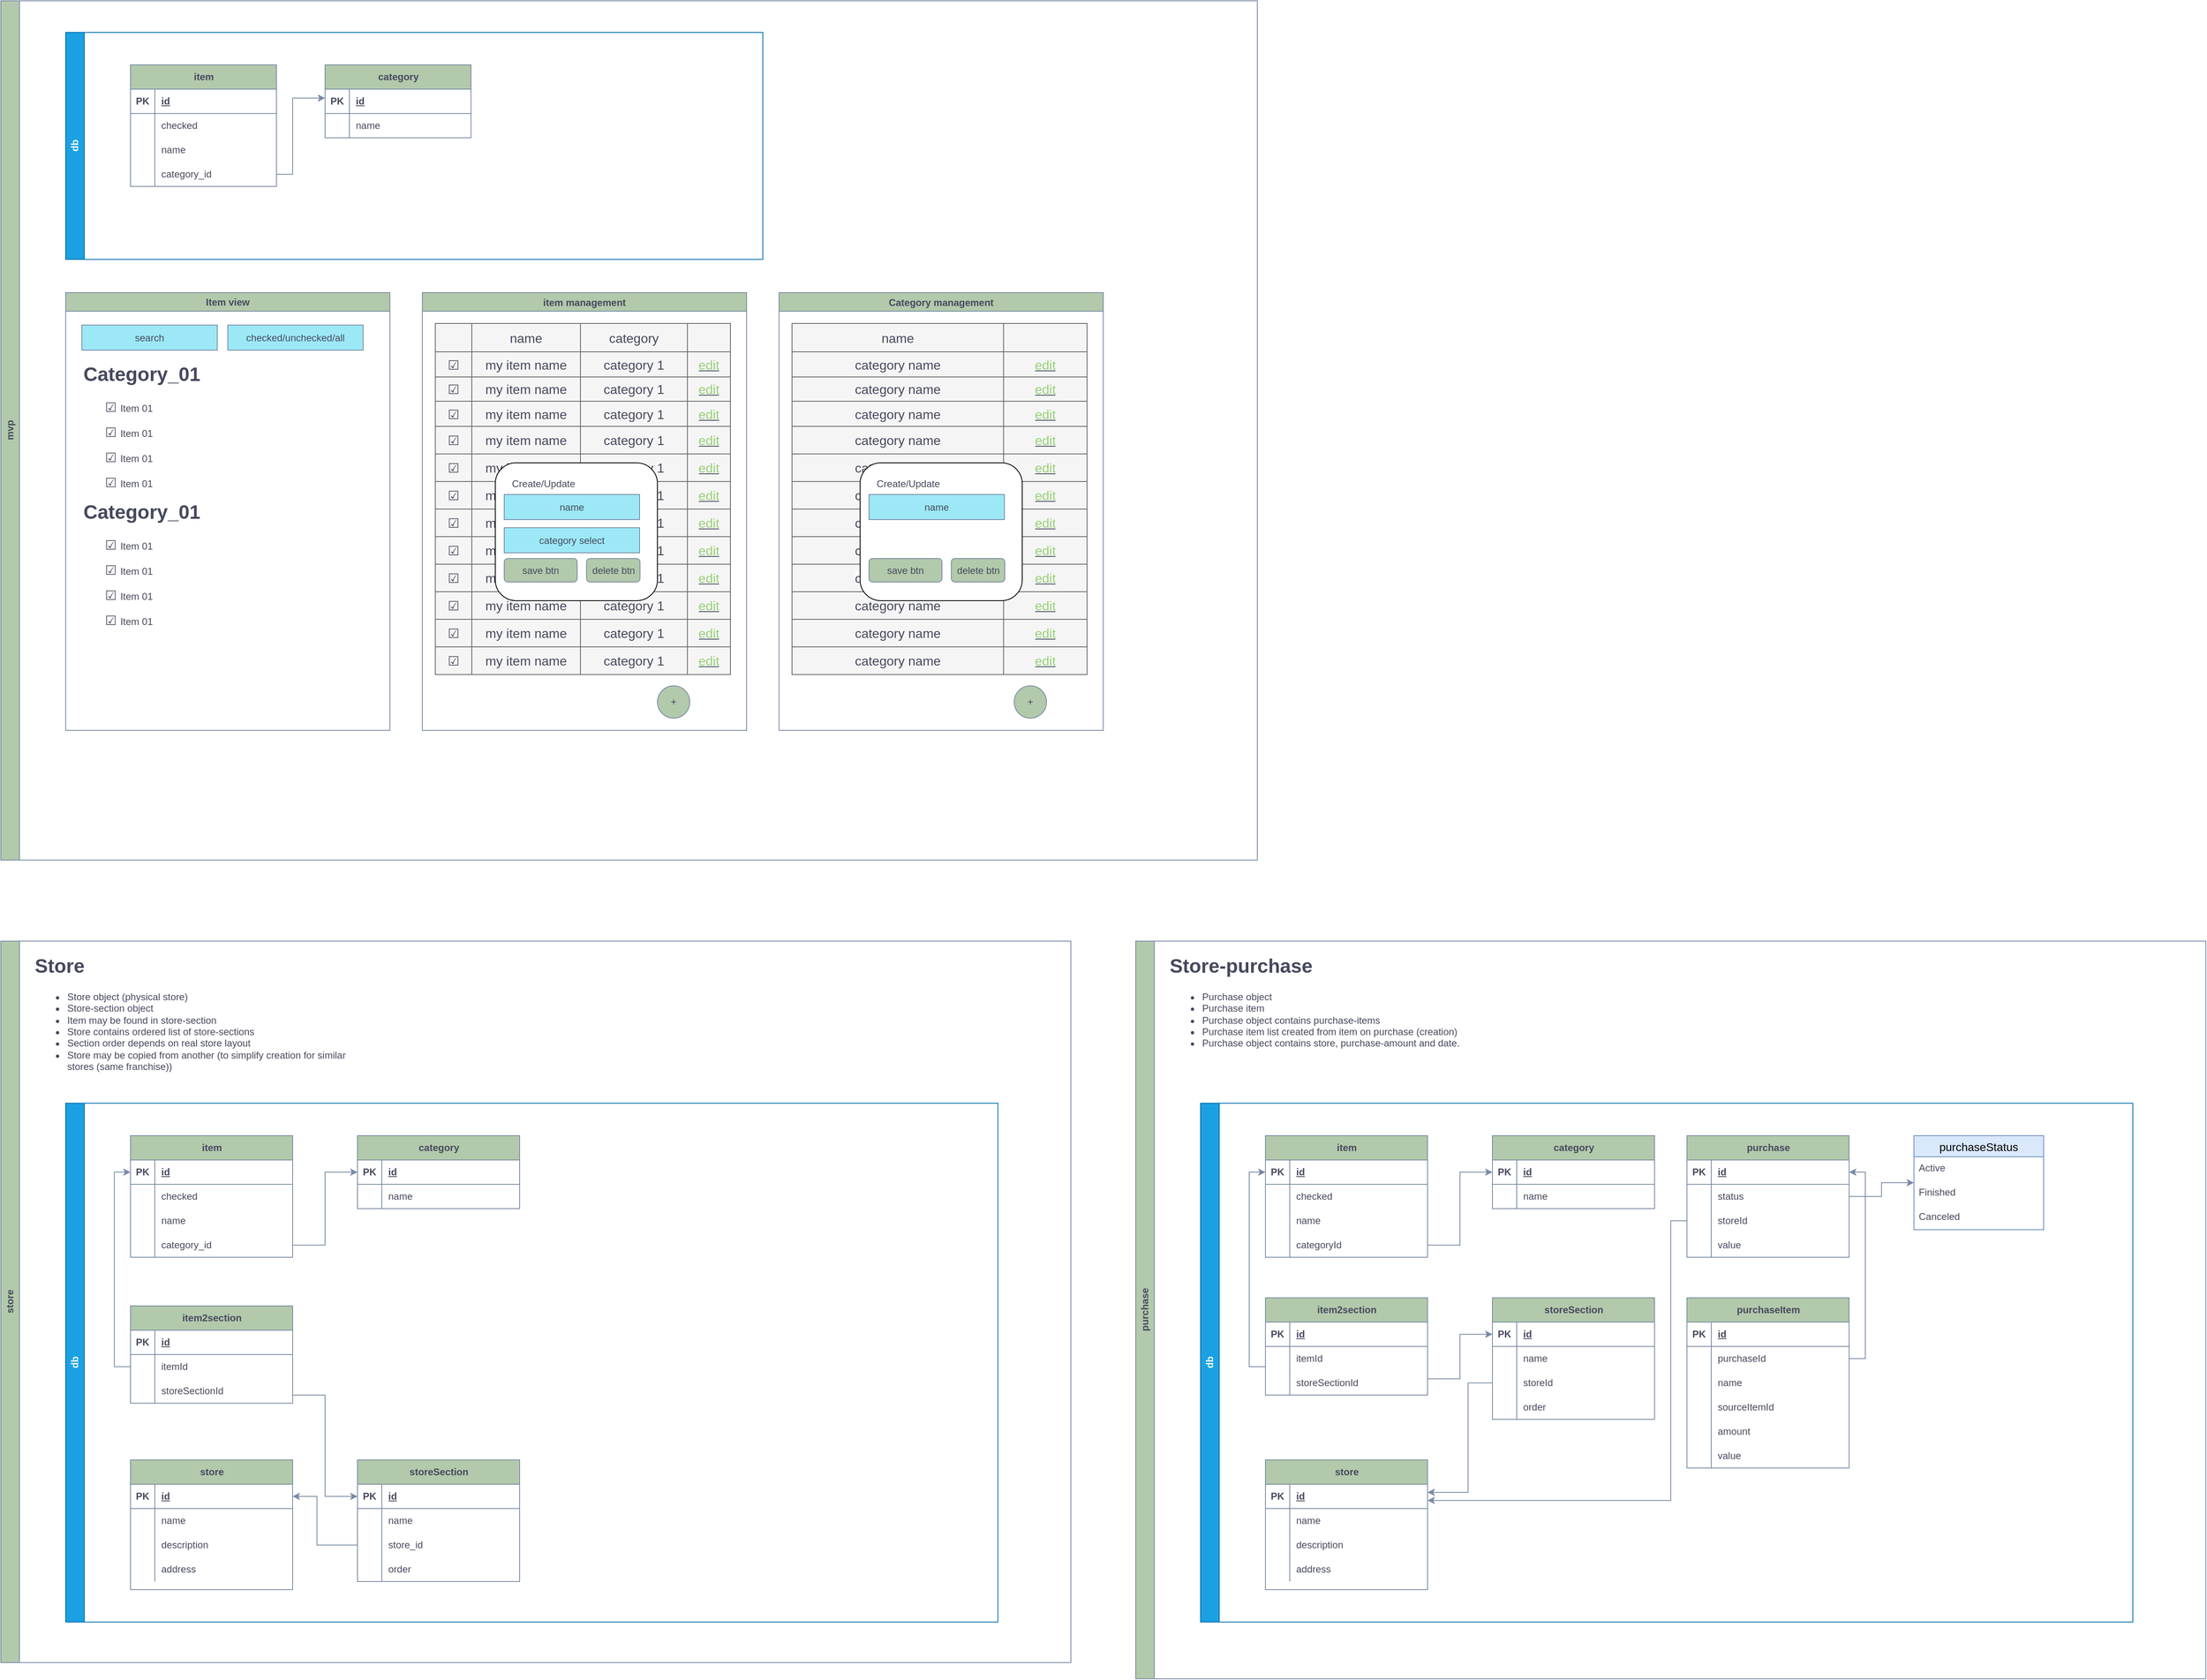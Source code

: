 <mxfile version="24.6.4" type="device">
  <diagram name="Page-1" id="hMjKhqMPRsMkv0U9E1n5">
    <mxGraphModel dx="2603" dy="1830" grid="1" gridSize="10" guides="1" tooltips="1" connect="1" arrows="1" fold="1" page="0" pageScale="1" pageWidth="850" pageHeight="1100" math="0" shadow="0">
      <root>
        <mxCell id="0" />
        <mxCell id="1" parent="0" />
        <mxCell id="7_JJzmUGlgxtBGRZnW0S-24" value="" style="shape=partialRectangle;html=1;whiteSpace=wrap;connectable=0;strokeColor=inherit;overflow=hidden;fillColor=none;top=0;left=0;bottom=0;right=0;pointerEvents=1;fontSize=16;fontColor=#46495D;" vertex="1" parent="1">
          <mxGeometry x="419" y="395" width="93" height="26" as="geometry">
            <mxRectangle width="93" height="26" as="alternateBounds" />
          </mxGeometry>
        </mxCell>
        <mxCell id="7_JJzmUGlgxtBGRZnW0S-245" value="mvp" style="swimlane;horizontal=0;whiteSpace=wrap;html=1;strokeColor=#788AA3;fontColor=#46495D;fillColor=#B2C9AB;" vertex="1" parent="1">
          <mxGeometry x="-760" y="-800" width="1550" height="1060" as="geometry">
            <mxRectangle x="-80" y="-520" width="40" height="50" as="alternateBounds" />
          </mxGeometry>
        </mxCell>
        <mxCell id="7_JJzmUGlgxtBGRZnW0S-242" value="Item view" style="swimlane;whiteSpace=wrap;html=1;strokeColor=#788AA3;fontColor=#46495D;fillColor=#B2C9AB;" vertex="1" parent="7_JJzmUGlgxtBGRZnW0S-245">
          <mxGeometry x="80" y="360" width="400" height="540" as="geometry" />
        </mxCell>
        <mxCell id="7_JJzmUGlgxtBGRZnW0S-551" value="search" style="rounded=0;whiteSpace=wrap;html=1;strokeColor=#788AA3;fontColor=#46495D;fillColor=#9ce8f7;" vertex="1" parent="7_JJzmUGlgxtBGRZnW0S-242">
          <mxGeometry x="20" y="40" width="167" height="31" as="geometry" />
        </mxCell>
        <mxCell id="7_JJzmUGlgxtBGRZnW0S-552" value="checked/unchecked/all" style="rounded=0;whiteSpace=wrap;html=1;strokeColor=#788AA3;fontColor=#46495D;fillColor=#9ce8f7;" vertex="1" parent="7_JJzmUGlgxtBGRZnW0S-242">
          <mxGeometry x="200" y="40" width="167" height="31" as="geometry" />
        </mxCell>
        <mxCell id="7_JJzmUGlgxtBGRZnW0S-553" value="&lt;h1 style=&quot;margin-top: 0px;&quot;&gt;Category_01&lt;/h1&gt;&lt;p&gt;&lt;span style=&quot;white-space: pre;&quot;&gt;&#x9;&lt;/span&gt;&lt;span style=&quot;font-size: 16px; text-align: center; background-color: initial;&quot;&gt;☑&amp;nbsp;&lt;/span&gt;&lt;span style=&quot;background-color: initial;&quot;&gt;Item 01&lt;/span&gt;&lt;/p&gt;&lt;p&gt;&lt;span style=&quot;white-space: pre;&quot;&gt;&#x9;&lt;/span&gt;&lt;span style=&quot;font-size: 16px; text-align: center; background-color: initial;&quot;&gt;☑&amp;nbsp;&lt;/span&gt;&lt;span style=&quot;background-color: initial;&quot;&gt;Item 01&lt;/span&gt;&lt;/p&gt;&lt;p&gt;&lt;span style=&quot;white-space: pre;&quot;&gt;&#x9;&lt;/span&gt;&lt;span style=&quot;font-size: 16px; text-align: center; background-color: initial;&quot;&gt;☑&amp;nbsp;&lt;/span&gt;&lt;span style=&quot;background-color: initial;&quot;&gt;Item 01&lt;/span&gt;&lt;/p&gt;&lt;p&gt;&lt;span style=&quot;white-space: pre;&quot;&gt;&#x9;&lt;/span&gt;&lt;span style=&quot;font-size: 16px; text-align: center; background-color: initial;&quot;&gt;☑&amp;nbsp;&lt;/span&gt;&lt;span style=&quot;background-color: initial;&quot;&gt;Item 01&lt;/span&gt;&lt;/p&gt;" style="text;html=1;whiteSpace=wrap;overflow=hidden;rounded=0;fontColor=#46495D;" vertex="1" parent="7_JJzmUGlgxtBGRZnW0S-242">
          <mxGeometry x="20" y="80" width="180" height="170" as="geometry" />
        </mxCell>
        <mxCell id="7_JJzmUGlgxtBGRZnW0S-554" value="&lt;h1 style=&quot;margin-top: 0px;&quot;&gt;Category_01&lt;/h1&gt;&lt;p&gt;&lt;span style=&quot;white-space: pre;&quot;&gt;&#x9;&lt;/span&gt;&lt;span style=&quot;font-size: 16px; text-align: center; background-color: initial;&quot;&gt;☑&amp;nbsp;&lt;/span&gt;&lt;span style=&quot;background-color: initial;&quot;&gt;Item 01&lt;/span&gt;&lt;/p&gt;&lt;p&gt;&lt;span style=&quot;white-space: pre;&quot;&gt;&#x9;&lt;/span&gt;&lt;span style=&quot;font-size: 16px; text-align: center; background-color: initial;&quot;&gt;☑&amp;nbsp;&lt;/span&gt;&lt;span style=&quot;background-color: initial;&quot;&gt;Item 01&lt;/span&gt;&lt;/p&gt;&lt;p&gt;&lt;span style=&quot;white-space: pre;&quot;&gt;&#x9;&lt;/span&gt;&lt;span style=&quot;font-size: 16px; text-align: center; background-color: initial;&quot;&gt;☑&amp;nbsp;&lt;/span&gt;&lt;span style=&quot;background-color: initial;&quot;&gt;Item 01&lt;/span&gt;&lt;/p&gt;&lt;p&gt;&lt;span style=&quot;white-space: pre;&quot;&gt;&#x9;&lt;/span&gt;&lt;span style=&quot;font-size: 16px; text-align: center; background-color: initial;&quot;&gt;☑&amp;nbsp;&lt;/span&gt;&lt;span style=&quot;background-color: initial;&quot;&gt;Item 01&lt;/span&gt;&lt;/p&gt;" style="text;html=1;whiteSpace=wrap;overflow=hidden;rounded=0;fontColor=#46495D;" vertex="1" parent="7_JJzmUGlgxtBGRZnW0S-242">
          <mxGeometry x="20" y="250" width="180" height="170" as="geometry" />
        </mxCell>
        <mxCell id="7_JJzmUGlgxtBGRZnW0S-4" value="item management" style="swimlane;strokeColor=#788AA3;fontColor=#46495D;fillColor=#B2C9AB;" vertex="1" parent="7_JJzmUGlgxtBGRZnW0S-245">
          <mxGeometry x="520" y="360" width="400" height="540" as="geometry" />
        </mxCell>
        <mxCell id="7_JJzmUGlgxtBGRZnW0S-6" value="" style="shape=table;startSize=0;container=1;collapsible=0;childLayout=tableLayout;fontSize=16;strokeColor=#666666;fontColor=#333333;fillColor=#f5f5f5;" vertex="1" parent="7_JJzmUGlgxtBGRZnW0S-4">
          <mxGeometry x="16" y="38" width="364" height="433.15" as="geometry" />
        </mxCell>
        <mxCell id="7_JJzmUGlgxtBGRZnW0S-7" value="" style="shape=tableRow;horizontal=0;startSize=0;swimlaneHead=0;swimlaneBody=0;strokeColor=inherit;top=0;left=0;bottom=0;right=0;collapsible=0;dropTarget=0;fillColor=none;points=[[0,0.5],[1,0.5]];portConstraint=eastwest;fontSize=16;fontColor=#46495D;" vertex="1" parent="7_JJzmUGlgxtBGRZnW0S-6">
          <mxGeometry width="364" height="35" as="geometry" />
        </mxCell>
        <mxCell id="7_JJzmUGlgxtBGRZnW0S-8" value="" style="shape=partialRectangle;html=1;whiteSpace=wrap;connectable=0;strokeColor=inherit;overflow=hidden;fillColor=none;top=0;left=0;bottom=0;right=0;pointerEvents=1;fontSize=16;fontColor=#46495D;" vertex="1" parent="7_JJzmUGlgxtBGRZnW0S-7">
          <mxGeometry width="45" height="35" as="geometry">
            <mxRectangle width="45" height="35" as="alternateBounds" />
          </mxGeometry>
        </mxCell>
        <mxCell id="7_JJzmUGlgxtBGRZnW0S-9" value="name" style="shape=partialRectangle;html=1;whiteSpace=wrap;connectable=0;strokeColor=inherit;overflow=hidden;fillColor=none;top=0;left=0;bottom=0;right=0;pointerEvents=1;fontSize=16;fontColor=#46495D;" vertex="1" parent="7_JJzmUGlgxtBGRZnW0S-7">
          <mxGeometry x="45" width="134" height="35" as="geometry">
            <mxRectangle width="134" height="35" as="alternateBounds" />
          </mxGeometry>
        </mxCell>
        <mxCell id="7_JJzmUGlgxtBGRZnW0S-10" value="category" style="shape=partialRectangle;html=1;whiteSpace=wrap;connectable=0;strokeColor=inherit;overflow=hidden;fillColor=none;top=0;left=0;bottom=0;right=0;pointerEvents=1;fontSize=16;fontColor=#46495D;" vertex="1" parent="7_JJzmUGlgxtBGRZnW0S-7">
          <mxGeometry x="179" width="132" height="35" as="geometry">
            <mxRectangle width="132" height="35" as="alternateBounds" />
          </mxGeometry>
        </mxCell>
        <mxCell id="7_JJzmUGlgxtBGRZnW0S-19" value="" style="shape=partialRectangle;html=1;whiteSpace=wrap;connectable=0;strokeColor=inherit;overflow=hidden;fillColor=none;top=0;left=0;bottom=0;right=0;pointerEvents=1;fontSize=16;fontColor=#46495D;" vertex="1" parent="7_JJzmUGlgxtBGRZnW0S-7">
          <mxGeometry x="311" width="53" height="35" as="geometry">
            <mxRectangle width="53" height="35" as="alternateBounds" />
          </mxGeometry>
        </mxCell>
        <mxCell id="7_JJzmUGlgxtBGRZnW0S-11" value="" style="shape=tableRow;horizontal=0;startSize=0;swimlaneHead=0;swimlaneBody=0;strokeColor=inherit;top=0;left=0;bottom=0;right=0;collapsible=0;dropTarget=0;fillColor=none;points=[[0,0.5],[1,0.5]];portConstraint=eastwest;fontSize=16;fontColor=#46495D;" vertex="1" parent="7_JJzmUGlgxtBGRZnW0S-6">
          <mxGeometry y="35" width="364" height="31" as="geometry" />
        </mxCell>
        <mxCell id="7_JJzmUGlgxtBGRZnW0S-12" value="☑" style="shape=partialRectangle;html=1;whiteSpace=wrap;connectable=0;strokeColor=inherit;overflow=hidden;fillColor=none;top=0;left=0;bottom=0;right=0;pointerEvents=1;fontSize=16;fontColor=#46495D;" vertex="1" parent="7_JJzmUGlgxtBGRZnW0S-11">
          <mxGeometry width="45" height="31" as="geometry">
            <mxRectangle width="45" height="31" as="alternateBounds" />
          </mxGeometry>
        </mxCell>
        <mxCell id="7_JJzmUGlgxtBGRZnW0S-13" value="my item name" style="shape=partialRectangle;html=1;whiteSpace=wrap;connectable=0;strokeColor=inherit;overflow=hidden;fillColor=none;top=0;left=0;bottom=0;right=0;pointerEvents=1;fontSize=16;fontColor=#46495D;" vertex="1" parent="7_JJzmUGlgxtBGRZnW0S-11">
          <mxGeometry x="45" width="134" height="31" as="geometry">
            <mxRectangle width="134" height="31" as="alternateBounds" />
          </mxGeometry>
        </mxCell>
        <mxCell id="7_JJzmUGlgxtBGRZnW0S-14" value="category 1" style="shape=partialRectangle;html=1;whiteSpace=wrap;connectable=0;strokeColor=inherit;overflow=hidden;fillColor=none;top=0;left=0;bottom=0;right=0;pointerEvents=1;fontSize=16;fontColor=#46495D;" vertex="1" parent="7_JJzmUGlgxtBGRZnW0S-11">
          <mxGeometry x="179" width="132" height="31" as="geometry">
            <mxRectangle width="132" height="31" as="alternateBounds" />
          </mxGeometry>
        </mxCell>
        <mxCell id="7_JJzmUGlgxtBGRZnW0S-20" value="&lt;u&gt;&lt;font color=&quot;#97d077&quot;&gt;edit&lt;/font&gt;&lt;/u&gt;" style="shape=partialRectangle;html=1;whiteSpace=wrap;connectable=0;strokeColor=inherit;overflow=hidden;fillColor=none;top=0;left=0;bottom=0;right=0;pointerEvents=1;fontSize=16;fontColor=#46495D;" vertex="1" parent="7_JJzmUGlgxtBGRZnW0S-11">
          <mxGeometry x="311" width="53" height="31" as="geometry">
            <mxRectangle width="53" height="31" as="alternateBounds" />
          </mxGeometry>
        </mxCell>
        <mxCell id="7_JJzmUGlgxtBGRZnW0S-54" value="" style="shape=tableRow;horizontal=0;startSize=0;swimlaneHead=0;swimlaneBody=0;strokeColor=inherit;top=0;left=0;bottom=0;right=0;collapsible=0;dropTarget=0;fillColor=none;points=[[0,0.5],[1,0.5]];portConstraint=eastwest;fontSize=16;fontColor=#46495D;" vertex="1" parent="7_JJzmUGlgxtBGRZnW0S-6">
          <mxGeometry y="66" width="364" height="30" as="geometry" />
        </mxCell>
        <mxCell id="7_JJzmUGlgxtBGRZnW0S-55" value="☑" style="shape=partialRectangle;html=1;whiteSpace=wrap;connectable=0;strokeColor=inherit;overflow=hidden;fillColor=none;top=0;left=0;bottom=0;right=0;pointerEvents=1;fontSize=16;fontColor=#46495D;" vertex="1" parent="7_JJzmUGlgxtBGRZnW0S-54">
          <mxGeometry width="45" height="30" as="geometry">
            <mxRectangle width="45" height="30" as="alternateBounds" />
          </mxGeometry>
        </mxCell>
        <mxCell id="7_JJzmUGlgxtBGRZnW0S-56" value="my item name" style="shape=partialRectangle;html=1;whiteSpace=wrap;connectable=0;strokeColor=inherit;overflow=hidden;fillColor=none;top=0;left=0;bottom=0;right=0;pointerEvents=1;fontSize=16;fontColor=#46495D;" vertex="1" parent="7_JJzmUGlgxtBGRZnW0S-54">
          <mxGeometry x="45" width="134" height="30" as="geometry">
            <mxRectangle width="134" height="30" as="alternateBounds" />
          </mxGeometry>
        </mxCell>
        <mxCell id="7_JJzmUGlgxtBGRZnW0S-57" value="category 1" style="shape=partialRectangle;html=1;whiteSpace=wrap;connectable=0;strokeColor=inherit;overflow=hidden;fillColor=none;top=0;left=0;bottom=0;right=0;pointerEvents=1;fontSize=16;fontColor=#46495D;" vertex="1" parent="7_JJzmUGlgxtBGRZnW0S-54">
          <mxGeometry x="179" width="132" height="30" as="geometry">
            <mxRectangle width="132" height="30" as="alternateBounds" />
          </mxGeometry>
        </mxCell>
        <mxCell id="7_JJzmUGlgxtBGRZnW0S-58" value="&lt;u&gt;&lt;font color=&quot;#97d077&quot;&gt;edit&lt;/font&gt;&lt;/u&gt;" style="shape=partialRectangle;html=1;whiteSpace=wrap;connectable=0;strokeColor=inherit;overflow=hidden;fillColor=none;top=0;left=0;bottom=0;right=0;pointerEvents=1;fontSize=16;fontColor=#46495D;" vertex="1" parent="7_JJzmUGlgxtBGRZnW0S-54">
          <mxGeometry x="311" width="53" height="30" as="geometry">
            <mxRectangle width="53" height="30" as="alternateBounds" />
          </mxGeometry>
        </mxCell>
        <mxCell id="7_JJzmUGlgxtBGRZnW0S-73" value="" style="shape=tableRow;horizontal=0;startSize=0;swimlaneHead=0;swimlaneBody=0;strokeColor=inherit;top=0;left=0;bottom=0;right=0;collapsible=0;dropTarget=0;fillColor=none;points=[[0,0.5],[1,0.5]];portConstraint=eastwest;fontSize=16;fontColor=#46495D;" vertex="1" parent="7_JJzmUGlgxtBGRZnW0S-6">
          <mxGeometry y="96" width="364" height="31" as="geometry" />
        </mxCell>
        <mxCell id="7_JJzmUGlgxtBGRZnW0S-74" value="☑" style="shape=partialRectangle;html=1;whiteSpace=wrap;connectable=0;strokeColor=inherit;overflow=hidden;fillColor=none;top=0;left=0;bottom=0;right=0;pointerEvents=1;fontSize=16;fontColor=#46495D;" vertex="1" parent="7_JJzmUGlgxtBGRZnW0S-73">
          <mxGeometry width="45" height="31" as="geometry">
            <mxRectangle width="45" height="31" as="alternateBounds" />
          </mxGeometry>
        </mxCell>
        <mxCell id="7_JJzmUGlgxtBGRZnW0S-75" value="my item name" style="shape=partialRectangle;html=1;whiteSpace=wrap;connectable=0;strokeColor=inherit;overflow=hidden;fillColor=none;top=0;left=0;bottom=0;right=0;pointerEvents=1;fontSize=16;fontColor=#46495D;" vertex="1" parent="7_JJzmUGlgxtBGRZnW0S-73">
          <mxGeometry x="45" width="134" height="31" as="geometry">
            <mxRectangle width="134" height="31" as="alternateBounds" />
          </mxGeometry>
        </mxCell>
        <mxCell id="7_JJzmUGlgxtBGRZnW0S-76" value="category 1" style="shape=partialRectangle;html=1;whiteSpace=wrap;connectable=0;strokeColor=inherit;overflow=hidden;fillColor=none;top=0;left=0;bottom=0;right=0;pointerEvents=1;fontSize=16;fontColor=#46495D;" vertex="1" parent="7_JJzmUGlgxtBGRZnW0S-73">
          <mxGeometry x="179" width="132" height="31" as="geometry">
            <mxRectangle width="132" height="31" as="alternateBounds" />
          </mxGeometry>
        </mxCell>
        <mxCell id="7_JJzmUGlgxtBGRZnW0S-77" value="&lt;u&gt;&lt;font color=&quot;#97d077&quot;&gt;edit&lt;/font&gt;&lt;/u&gt;" style="shape=partialRectangle;html=1;whiteSpace=wrap;connectable=0;strokeColor=inherit;overflow=hidden;fillColor=none;top=0;left=0;bottom=0;right=0;pointerEvents=1;fontSize=16;fontColor=#46495D;" vertex="1" parent="7_JJzmUGlgxtBGRZnW0S-73">
          <mxGeometry x="311" width="53" height="31" as="geometry">
            <mxRectangle width="53" height="31" as="alternateBounds" />
          </mxGeometry>
        </mxCell>
        <mxCell id="7_JJzmUGlgxtBGRZnW0S-78" value="" style="shape=tableRow;horizontal=0;startSize=0;swimlaneHead=0;swimlaneBody=0;strokeColor=inherit;top=0;left=0;bottom=0;right=0;collapsible=0;dropTarget=0;fillColor=none;points=[[0,0.5],[1,0.5]];portConstraint=eastwest;fontSize=16;fontColor=#46495D;" vertex="1" parent="7_JJzmUGlgxtBGRZnW0S-6">
          <mxGeometry y="127" width="364" height="34" as="geometry" />
        </mxCell>
        <mxCell id="7_JJzmUGlgxtBGRZnW0S-79" value="☑" style="shape=partialRectangle;html=1;whiteSpace=wrap;connectable=0;strokeColor=inherit;overflow=hidden;fillColor=none;top=0;left=0;bottom=0;right=0;pointerEvents=1;fontSize=16;fontColor=#46495D;" vertex="1" parent="7_JJzmUGlgxtBGRZnW0S-78">
          <mxGeometry width="45" height="34" as="geometry">
            <mxRectangle width="45" height="34" as="alternateBounds" />
          </mxGeometry>
        </mxCell>
        <mxCell id="7_JJzmUGlgxtBGRZnW0S-80" value="my item name" style="shape=partialRectangle;html=1;whiteSpace=wrap;connectable=0;strokeColor=inherit;overflow=hidden;fillColor=none;top=0;left=0;bottom=0;right=0;pointerEvents=1;fontSize=16;fontColor=#46495D;" vertex="1" parent="7_JJzmUGlgxtBGRZnW0S-78">
          <mxGeometry x="45" width="134" height="34" as="geometry">
            <mxRectangle width="134" height="34" as="alternateBounds" />
          </mxGeometry>
        </mxCell>
        <mxCell id="7_JJzmUGlgxtBGRZnW0S-81" value="category 1" style="shape=partialRectangle;html=1;whiteSpace=wrap;connectable=0;strokeColor=inherit;overflow=hidden;fillColor=none;top=0;left=0;bottom=0;right=0;pointerEvents=1;fontSize=16;fontColor=#46495D;" vertex="1" parent="7_JJzmUGlgxtBGRZnW0S-78">
          <mxGeometry x="179" width="132" height="34" as="geometry">
            <mxRectangle width="132" height="34" as="alternateBounds" />
          </mxGeometry>
        </mxCell>
        <mxCell id="7_JJzmUGlgxtBGRZnW0S-82" value="&lt;u&gt;&lt;font color=&quot;#97d077&quot;&gt;edit&lt;/font&gt;&lt;/u&gt;" style="shape=partialRectangle;html=1;whiteSpace=wrap;connectable=0;strokeColor=inherit;overflow=hidden;fillColor=none;top=0;left=0;bottom=0;right=0;pointerEvents=1;fontSize=16;fontColor=#46495D;" vertex="1" parent="7_JJzmUGlgxtBGRZnW0S-78">
          <mxGeometry x="311" width="53" height="34" as="geometry">
            <mxRectangle width="53" height="34" as="alternateBounds" />
          </mxGeometry>
        </mxCell>
        <mxCell id="7_JJzmUGlgxtBGRZnW0S-226" value="" style="shape=tableRow;horizontal=0;startSize=0;swimlaneHead=0;swimlaneBody=0;strokeColor=inherit;top=0;left=0;bottom=0;right=0;collapsible=0;dropTarget=0;fillColor=none;points=[[0,0.5],[1,0.5]];portConstraint=eastwest;fontSize=16;fontColor=#46495D;" vertex="1" parent="7_JJzmUGlgxtBGRZnW0S-6">
          <mxGeometry y="161" width="364" height="34" as="geometry" />
        </mxCell>
        <mxCell id="7_JJzmUGlgxtBGRZnW0S-227" value="☑" style="shape=partialRectangle;html=1;whiteSpace=wrap;connectable=0;strokeColor=inherit;overflow=hidden;fillColor=none;top=0;left=0;bottom=0;right=0;pointerEvents=1;fontSize=16;fontColor=#46495D;" vertex="1" parent="7_JJzmUGlgxtBGRZnW0S-226">
          <mxGeometry width="45" height="34" as="geometry">
            <mxRectangle width="45" height="34" as="alternateBounds" />
          </mxGeometry>
        </mxCell>
        <mxCell id="7_JJzmUGlgxtBGRZnW0S-228" value="my item name" style="shape=partialRectangle;html=1;whiteSpace=wrap;connectable=0;strokeColor=inherit;overflow=hidden;fillColor=none;top=0;left=0;bottom=0;right=0;pointerEvents=1;fontSize=16;fontColor=#46495D;" vertex="1" parent="7_JJzmUGlgxtBGRZnW0S-226">
          <mxGeometry x="45" width="134" height="34" as="geometry">
            <mxRectangle width="134" height="34" as="alternateBounds" />
          </mxGeometry>
        </mxCell>
        <mxCell id="7_JJzmUGlgxtBGRZnW0S-229" value="category 1" style="shape=partialRectangle;html=1;whiteSpace=wrap;connectable=0;strokeColor=inherit;overflow=hidden;fillColor=none;top=0;left=0;bottom=0;right=0;pointerEvents=1;fontSize=16;fontColor=#46495D;" vertex="1" parent="7_JJzmUGlgxtBGRZnW0S-226">
          <mxGeometry x="179" width="132" height="34" as="geometry">
            <mxRectangle width="132" height="34" as="alternateBounds" />
          </mxGeometry>
        </mxCell>
        <mxCell id="7_JJzmUGlgxtBGRZnW0S-230" value="&lt;u&gt;&lt;font color=&quot;#97d077&quot;&gt;edit&lt;/font&gt;&lt;/u&gt;" style="shape=partialRectangle;html=1;whiteSpace=wrap;connectable=0;strokeColor=inherit;overflow=hidden;fillColor=none;top=0;left=0;bottom=0;right=0;pointerEvents=1;fontSize=16;fontColor=#46495D;" vertex="1" parent="7_JJzmUGlgxtBGRZnW0S-226">
          <mxGeometry x="311" width="53" height="34" as="geometry">
            <mxRectangle width="53" height="34" as="alternateBounds" />
          </mxGeometry>
        </mxCell>
        <mxCell id="7_JJzmUGlgxtBGRZnW0S-221" value="" style="shape=tableRow;horizontal=0;startSize=0;swimlaneHead=0;swimlaneBody=0;strokeColor=inherit;top=0;left=0;bottom=0;right=0;collapsible=0;dropTarget=0;fillColor=none;points=[[0,0.5],[1,0.5]];portConstraint=eastwest;fontSize=16;fontColor=#46495D;" vertex="1" parent="7_JJzmUGlgxtBGRZnW0S-6">
          <mxGeometry y="195" width="364" height="34" as="geometry" />
        </mxCell>
        <mxCell id="7_JJzmUGlgxtBGRZnW0S-222" value="☑" style="shape=partialRectangle;html=1;whiteSpace=wrap;connectable=0;strokeColor=inherit;overflow=hidden;fillColor=none;top=0;left=0;bottom=0;right=0;pointerEvents=1;fontSize=16;fontColor=#46495D;" vertex="1" parent="7_JJzmUGlgxtBGRZnW0S-221">
          <mxGeometry width="45" height="34" as="geometry">
            <mxRectangle width="45" height="34" as="alternateBounds" />
          </mxGeometry>
        </mxCell>
        <mxCell id="7_JJzmUGlgxtBGRZnW0S-223" value="my item name" style="shape=partialRectangle;html=1;whiteSpace=wrap;connectable=0;strokeColor=inherit;overflow=hidden;fillColor=none;top=0;left=0;bottom=0;right=0;pointerEvents=1;fontSize=16;fontColor=#46495D;" vertex="1" parent="7_JJzmUGlgxtBGRZnW0S-221">
          <mxGeometry x="45" width="134" height="34" as="geometry">
            <mxRectangle width="134" height="34" as="alternateBounds" />
          </mxGeometry>
        </mxCell>
        <mxCell id="7_JJzmUGlgxtBGRZnW0S-224" value="category 1" style="shape=partialRectangle;html=1;whiteSpace=wrap;connectable=0;strokeColor=inherit;overflow=hidden;fillColor=none;top=0;left=0;bottom=0;right=0;pointerEvents=1;fontSize=16;fontColor=#46495D;" vertex="1" parent="7_JJzmUGlgxtBGRZnW0S-221">
          <mxGeometry x="179" width="132" height="34" as="geometry">
            <mxRectangle width="132" height="34" as="alternateBounds" />
          </mxGeometry>
        </mxCell>
        <mxCell id="7_JJzmUGlgxtBGRZnW0S-225" value="&lt;u&gt;&lt;font color=&quot;#97d077&quot;&gt;edit&lt;/font&gt;&lt;/u&gt;" style="shape=partialRectangle;html=1;whiteSpace=wrap;connectable=0;strokeColor=inherit;overflow=hidden;fillColor=none;top=0;left=0;bottom=0;right=0;pointerEvents=1;fontSize=16;fontColor=#46495D;" vertex="1" parent="7_JJzmUGlgxtBGRZnW0S-221">
          <mxGeometry x="311" width="53" height="34" as="geometry">
            <mxRectangle width="53" height="34" as="alternateBounds" />
          </mxGeometry>
        </mxCell>
        <mxCell id="7_JJzmUGlgxtBGRZnW0S-216" value="" style="shape=tableRow;horizontal=0;startSize=0;swimlaneHead=0;swimlaneBody=0;strokeColor=inherit;top=0;left=0;bottom=0;right=0;collapsible=0;dropTarget=0;fillColor=none;points=[[0,0.5],[1,0.5]];portConstraint=eastwest;fontSize=16;fontColor=#46495D;" vertex="1" parent="7_JJzmUGlgxtBGRZnW0S-6">
          <mxGeometry y="229" width="364" height="34" as="geometry" />
        </mxCell>
        <mxCell id="7_JJzmUGlgxtBGRZnW0S-217" value="☑" style="shape=partialRectangle;html=1;whiteSpace=wrap;connectable=0;strokeColor=inherit;overflow=hidden;fillColor=none;top=0;left=0;bottom=0;right=0;pointerEvents=1;fontSize=16;fontColor=#46495D;" vertex="1" parent="7_JJzmUGlgxtBGRZnW0S-216">
          <mxGeometry width="45" height="34" as="geometry">
            <mxRectangle width="45" height="34" as="alternateBounds" />
          </mxGeometry>
        </mxCell>
        <mxCell id="7_JJzmUGlgxtBGRZnW0S-218" value="my item name" style="shape=partialRectangle;html=1;whiteSpace=wrap;connectable=0;strokeColor=inherit;overflow=hidden;fillColor=none;top=0;left=0;bottom=0;right=0;pointerEvents=1;fontSize=16;fontColor=#46495D;" vertex="1" parent="7_JJzmUGlgxtBGRZnW0S-216">
          <mxGeometry x="45" width="134" height="34" as="geometry">
            <mxRectangle width="134" height="34" as="alternateBounds" />
          </mxGeometry>
        </mxCell>
        <mxCell id="7_JJzmUGlgxtBGRZnW0S-219" value="category 1" style="shape=partialRectangle;html=1;whiteSpace=wrap;connectable=0;strokeColor=inherit;overflow=hidden;fillColor=none;top=0;left=0;bottom=0;right=0;pointerEvents=1;fontSize=16;fontColor=#46495D;" vertex="1" parent="7_JJzmUGlgxtBGRZnW0S-216">
          <mxGeometry x="179" width="132" height="34" as="geometry">
            <mxRectangle width="132" height="34" as="alternateBounds" />
          </mxGeometry>
        </mxCell>
        <mxCell id="7_JJzmUGlgxtBGRZnW0S-220" value="&lt;u&gt;&lt;font color=&quot;#97d077&quot;&gt;edit&lt;/font&gt;&lt;/u&gt;" style="shape=partialRectangle;html=1;whiteSpace=wrap;connectable=0;strokeColor=inherit;overflow=hidden;fillColor=none;top=0;left=0;bottom=0;right=0;pointerEvents=1;fontSize=16;fontColor=#46495D;" vertex="1" parent="7_JJzmUGlgxtBGRZnW0S-216">
          <mxGeometry x="311" width="53" height="34" as="geometry">
            <mxRectangle width="53" height="34" as="alternateBounds" />
          </mxGeometry>
        </mxCell>
        <mxCell id="7_JJzmUGlgxtBGRZnW0S-211" value="" style="shape=tableRow;horizontal=0;startSize=0;swimlaneHead=0;swimlaneBody=0;strokeColor=inherit;top=0;left=0;bottom=0;right=0;collapsible=0;dropTarget=0;fillColor=none;points=[[0,0.5],[1,0.5]];portConstraint=eastwest;fontSize=16;fontColor=#46495D;" vertex="1" parent="7_JJzmUGlgxtBGRZnW0S-6">
          <mxGeometry y="263" width="364" height="34" as="geometry" />
        </mxCell>
        <mxCell id="7_JJzmUGlgxtBGRZnW0S-212" value="☑" style="shape=partialRectangle;html=1;whiteSpace=wrap;connectable=0;strokeColor=inherit;overflow=hidden;fillColor=none;top=0;left=0;bottom=0;right=0;pointerEvents=1;fontSize=16;fontColor=#46495D;" vertex="1" parent="7_JJzmUGlgxtBGRZnW0S-211">
          <mxGeometry width="45" height="34" as="geometry">
            <mxRectangle width="45" height="34" as="alternateBounds" />
          </mxGeometry>
        </mxCell>
        <mxCell id="7_JJzmUGlgxtBGRZnW0S-213" value="my item name" style="shape=partialRectangle;html=1;whiteSpace=wrap;connectable=0;strokeColor=inherit;overflow=hidden;fillColor=none;top=0;left=0;bottom=0;right=0;pointerEvents=1;fontSize=16;fontColor=#46495D;" vertex="1" parent="7_JJzmUGlgxtBGRZnW0S-211">
          <mxGeometry x="45" width="134" height="34" as="geometry">
            <mxRectangle width="134" height="34" as="alternateBounds" />
          </mxGeometry>
        </mxCell>
        <mxCell id="7_JJzmUGlgxtBGRZnW0S-214" value="category 1" style="shape=partialRectangle;html=1;whiteSpace=wrap;connectable=0;strokeColor=inherit;overflow=hidden;fillColor=none;top=0;left=0;bottom=0;right=0;pointerEvents=1;fontSize=16;fontColor=#46495D;" vertex="1" parent="7_JJzmUGlgxtBGRZnW0S-211">
          <mxGeometry x="179" width="132" height="34" as="geometry">
            <mxRectangle width="132" height="34" as="alternateBounds" />
          </mxGeometry>
        </mxCell>
        <mxCell id="7_JJzmUGlgxtBGRZnW0S-215" value="&lt;u&gt;&lt;font color=&quot;#97d077&quot;&gt;edit&lt;/font&gt;&lt;/u&gt;" style="shape=partialRectangle;html=1;whiteSpace=wrap;connectable=0;strokeColor=inherit;overflow=hidden;fillColor=none;top=0;left=0;bottom=0;right=0;pointerEvents=1;fontSize=16;fontColor=#46495D;" vertex="1" parent="7_JJzmUGlgxtBGRZnW0S-211">
          <mxGeometry x="311" width="53" height="34" as="geometry">
            <mxRectangle width="53" height="34" as="alternateBounds" />
          </mxGeometry>
        </mxCell>
        <mxCell id="7_JJzmUGlgxtBGRZnW0S-231" value="" style="shape=tableRow;horizontal=0;startSize=0;swimlaneHead=0;swimlaneBody=0;strokeColor=inherit;top=0;left=0;bottom=0;right=0;collapsible=0;dropTarget=0;fillColor=none;points=[[0,0.5],[1,0.5]];portConstraint=eastwest;fontSize=16;fontColor=#46495D;" vertex="1" parent="7_JJzmUGlgxtBGRZnW0S-6">
          <mxGeometry y="297" width="364" height="34" as="geometry" />
        </mxCell>
        <mxCell id="7_JJzmUGlgxtBGRZnW0S-232" value="☑" style="shape=partialRectangle;html=1;whiteSpace=wrap;connectable=0;strokeColor=inherit;overflow=hidden;fillColor=none;top=0;left=0;bottom=0;right=0;pointerEvents=1;fontSize=16;fontColor=#46495D;" vertex="1" parent="7_JJzmUGlgxtBGRZnW0S-231">
          <mxGeometry width="45" height="34" as="geometry">
            <mxRectangle width="45" height="34" as="alternateBounds" />
          </mxGeometry>
        </mxCell>
        <mxCell id="7_JJzmUGlgxtBGRZnW0S-233" value="my item name" style="shape=partialRectangle;html=1;whiteSpace=wrap;connectable=0;strokeColor=inherit;overflow=hidden;fillColor=none;top=0;left=0;bottom=0;right=0;pointerEvents=1;fontSize=16;fontColor=#46495D;" vertex="1" parent="7_JJzmUGlgxtBGRZnW0S-231">
          <mxGeometry x="45" width="134" height="34" as="geometry">
            <mxRectangle width="134" height="34" as="alternateBounds" />
          </mxGeometry>
        </mxCell>
        <mxCell id="7_JJzmUGlgxtBGRZnW0S-234" value="category 1" style="shape=partialRectangle;html=1;whiteSpace=wrap;connectable=0;strokeColor=inherit;overflow=hidden;fillColor=none;top=0;left=0;bottom=0;right=0;pointerEvents=1;fontSize=16;fontColor=#46495D;" vertex="1" parent="7_JJzmUGlgxtBGRZnW0S-231">
          <mxGeometry x="179" width="132" height="34" as="geometry">
            <mxRectangle width="132" height="34" as="alternateBounds" />
          </mxGeometry>
        </mxCell>
        <mxCell id="7_JJzmUGlgxtBGRZnW0S-235" value="&lt;u&gt;&lt;font color=&quot;#97d077&quot;&gt;edit&lt;/font&gt;&lt;/u&gt;" style="shape=partialRectangle;html=1;whiteSpace=wrap;connectable=0;strokeColor=inherit;overflow=hidden;fillColor=none;top=0;left=0;bottom=0;right=0;pointerEvents=1;fontSize=16;fontColor=#46495D;" vertex="1" parent="7_JJzmUGlgxtBGRZnW0S-231">
          <mxGeometry x="311" width="53" height="34" as="geometry">
            <mxRectangle width="53" height="34" as="alternateBounds" />
          </mxGeometry>
        </mxCell>
        <mxCell id="7_JJzmUGlgxtBGRZnW0S-236" value="" style="shape=tableRow;horizontal=0;startSize=0;swimlaneHead=0;swimlaneBody=0;strokeColor=inherit;top=0;left=0;bottom=0;right=0;collapsible=0;dropTarget=0;fillColor=none;points=[[0,0.5],[1,0.5]];portConstraint=eastwest;fontSize=16;fontColor=#46495D;" vertex="1" parent="7_JJzmUGlgxtBGRZnW0S-6">
          <mxGeometry y="331" width="364" height="34" as="geometry" />
        </mxCell>
        <mxCell id="7_JJzmUGlgxtBGRZnW0S-237" value="☑" style="shape=partialRectangle;html=1;whiteSpace=wrap;connectable=0;strokeColor=inherit;overflow=hidden;fillColor=none;top=0;left=0;bottom=0;right=0;pointerEvents=1;fontSize=16;fontColor=#46495D;" vertex="1" parent="7_JJzmUGlgxtBGRZnW0S-236">
          <mxGeometry width="45" height="34" as="geometry">
            <mxRectangle width="45" height="34" as="alternateBounds" />
          </mxGeometry>
        </mxCell>
        <mxCell id="7_JJzmUGlgxtBGRZnW0S-238" value="my item name" style="shape=partialRectangle;html=1;whiteSpace=wrap;connectable=0;strokeColor=inherit;overflow=hidden;fillColor=none;top=0;left=0;bottom=0;right=0;pointerEvents=1;fontSize=16;fontColor=#46495D;" vertex="1" parent="7_JJzmUGlgxtBGRZnW0S-236">
          <mxGeometry x="45" width="134" height="34" as="geometry">
            <mxRectangle width="134" height="34" as="alternateBounds" />
          </mxGeometry>
        </mxCell>
        <mxCell id="7_JJzmUGlgxtBGRZnW0S-239" value="category 1" style="shape=partialRectangle;html=1;whiteSpace=wrap;connectable=0;strokeColor=inherit;overflow=hidden;fillColor=none;top=0;left=0;bottom=0;right=0;pointerEvents=1;fontSize=16;fontColor=#46495D;" vertex="1" parent="7_JJzmUGlgxtBGRZnW0S-236">
          <mxGeometry x="179" width="132" height="34" as="geometry">
            <mxRectangle width="132" height="34" as="alternateBounds" />
          </mxGeometry>
        </mxCell>
        <mxCell id="7_JJzmUGlgxtBGRZnW0S-240" value="&lt;u&gt;&lt;font color=&quot;#97d077&quot;&gt;edit&lt;/font&gt;&lt;/u&gt;" style="shape=partialRectangle;html=1;whiteSpace=wrap;connectable=0;strokeColor=inherit;overflow=hidden;fillColor=none;top=0;left=0;bottom=0;right=0;pointerEvents=1;fontSize=16;fontColor=#46495D;" vertex="1" parent="7_JJzmUGlgxtBGRZnW0S-236">
          <mxGeometry x="311" width="53" height="34" as="geometry">
            <mxRectangle width="53" height="34" as="alternateBounds" />
          </mxGeometry>
        </mxCell>
        <mxCell id="7_JJzmUGlgxtBGRZnW0S-206" value="" style="shape=tableRow;horizontal=0;startSize=0;swimlaneHead=0;swimlaneBody=0;strokeColor=inherit;top=0;left=0;bottom=0;right=0;collapsible=0;dropTarget=0;fillColor=none;points=[[0,0.5],[1,0.5]];portConstraint=eastwest;fontSize=16;fontColor=#46495D;" vertex="1" parent="7_JJzmUGlgxtBGRZnW0S-6">
          <mxGeometry y="365" width="364" height="34" as="geometry" />
        </mxCell>
        <mxCell id="7_JJzmUGlgxtBGRZnW0S-207" value="☑" style="shape=partialRectangle;html=1;whiteSpace=wrap;connectable=0;strokeColor=inherit;overflow=hidden;fillColor=none;top=0;left=0;bottom=0;right=0;pointerEvents=1;fontSize=16;fontColor=#46495D;" vertex="1" parent="7_JJzmUGlgxtBGRZnW0S-206">
          <mxGeometry width="45" height="34" as="geometry">
            <mxRectangle width="45" height="34" as="alternateBounds" />
          </mxGeometry>
        </mxCell>
        <mxCell id="7_JJzmUGlgxtBGRZnW0S-208" value="my item name" style="shape=partialRectangle;html=1;whiteSpace=wrap;connectable=0;strokeColor=inherit;overflow=hidden;fillColor=none;top=0;left=0;bottom=0;right=0;pointerEvents=1;fontSize=16;fontColor=#46495D;" vertex="1" parent="7_JJzmUGlgxtBGRZnW0S-206">
          <mxGeometry x="45" width="134" height="34" as="geometry">
            <mxRectangle width="134" height="34" as="alternateBounds" />
          </mxGeometry>
        </mxCell>
        <mxCell id="7_JJzmUGlgxtBGRZnW0S-209" value="category 1" style="shape=partialRectangle;html=1;whiteSpace=wrap;connectable=0;strokeColor=inherit;overflow=hidden;fillColor=none;top=0;left=0;bottom=0;right=0;pointerEvents=1;fontSize=16;fontColor=#46495D;" vertex="1" parent="7_JJzmUGlgxtBGRZnW0S-206">
          <mxGeometry x="179" width="132" height="34" as="geometry">
            <mxRectangle width="132" height="34" as="alternateBounds" />
          </mxGeometry>
        </mxCell>
        <mxCell id="7_JJzmUGlgxtBGRZnW0S-210" value="&lt;u&gt;&lt;font color=&quot;#97d077&quot;&gt;edit&lt;/font&gt;&lt;/u&gt;" style="shape=partialRectangle;html=1;whiteSpace=wrap;connectable=0;strokeColor=inherit;overflow=hidden;fillColor=none;top=0;left=0;bottom=0;right=0;pointerEvents=1;fontSize=16;fontColor=#46495D;" vertex="1" parent="7_JJzmUGlgxtBGRZnW0S-206">
          <mxGeometry x="311" width="53" height="34" as="geometry">
            <mxRectangle width="53" height="34" as="alternateBounds" />
          </mxGeometry>
        </mxCell>
        <mxCell id="7_JJzmUGlgxtBGRZnW0S-165" value="" style="shape=tableRow;horizontal=0;startSize=0;swimlaneHead=0;swimlaneBody=0;strokeColor=inherit;top=0;left=0;bottom=0;right=0;collapsible=0;dropTarget=0;fillColor=none;points=[[0,0.5],[1,0.5]];portConstraint=eastwest;fontSize=16;fontColor=#46495D;" vertex="1" parent="7_JJzmUGlgxtBGRZnW0S-6">
          <mxGeometry y="399" width="364" height="34" as="geometry" />
        </mxCell>
        <mxCell id="7_JJzmUGlgxtBGRZnW0S-166" value="☑" style="shape=partialRectangle;html=1;whiteSpace=wrap;connectable=0;strokeColor=inherit;overflow=hidden;fillColor=none;top=0;left=0;bottom=0;right=0;pointerEvents=1;fontSize=16;fontColor=#46495D;" vertex="1" parent="7_JJzmUGlgxtBGRZnW0S-165">
          <mxGeometry width="45" height="34" as="geometry">
            <mxRectangle width="45" height="34" as="alternateBounds" />
          </mxGeometry>
        </mxCell>
        <mxCell id="7_JJzmUGlgxtBGRZnW0S-167" value="my item name" style="shape=partialRectangle;html=1;whiteSpace=wrap;connectable=0;strokeColor=inherit;overflow=hidden;fillColor=none;top=0;left=0;bottom=0;right=0;pointerEvents=1;fontSize=16;fontColor=#46495D;" vertex="1" parent="7_JJzmUGlgxtBGRZnW0S-165">
          <mxGeometry x="45" width="134" height="34" as="geometry">
            <mxRectangle width="134" height="34" as="alternateBounds" />
          </mxGeometry>
        </mxCell>
        <mxCell id="7_JJzmUGlgxtBGRZnW0S-168" value="category 1" style="shape=partialRectangle;html=1;whiteSpace=wrap;connectable=0;strokeColor=inherit;overflow=hidden;fillColor=none;top=0;left=0;bottom=0;right=0;pointerEvents=1;fontSize=16;fontColor=#46495D;" vertex="1" parent="7_JJzmUGlgxtBGRZnW0S-165">
          <mxGeometry x="179" width="132" height="34" as="geometry">
            <mxRectangle width="132" height="34" as="alternateBounds" />
          </mxGeometry>
        </mxCell>
        <mxCell id="7_JJzmUGlgxtBGRZnW0S-169" value="&lt;u&gt;&lt;font color=&quot;#97d077&quot;&gt;edit&lt;/font&gt;&lt;/u&gt;" style="shape=partialRectangle;html=1;whiteSpace=wrap;connectable=0;strokeColor=inherit;overflow=hidden;fillColor=none;top=0;left=0;bottom=0;right=0;pointerEvents=1;fontSize=16;fontColor=#46495D;" vertex="1" parent="7_JJzmUGlgxtBGRZnW0S-165">
          <mxGeometry x="311" width="53" height="34" as="geometry">
            <mxRectangle width="53" height="34" as="alternateBounds" />
          </mxGeometry>
        </mxCell>
        <mxCell id="7_JJzmUGlgxtBGRZnW0S-139" value="" style="group" vertex="1" connectable="0" parent="7_JJzmUGlgxtBGRZnW0S-4">
          <mxGeometry x="90" y="210" width="200" height="170" as="geometry" />
        </mxCell>
        <mxCell id="7_JJzmUGlgxtBGRZnW0S-137" value="" style="rounded=1;whiteSpace=wrap;html=1;" vertex="1" parent="7_JJzmUGlgxtBGRZnW0S-139">
          <mxGeometry width="200" height="170" as="geometry" />
        </mxCell>
        <mxCell id="7_JJzmUGlgxtBGRZnW0S-133" value="Create/Update" style="text;html=1;align=center;verticalAlign=middle;resizable=0;points=[];autosize=1;strokeColor=none;fillColor=none;fontColor=#46495D;" vertex="1" parent="7_JJzmUGlgxtBGRZnW0S-139">
          <mxGeometry x="11" y="13" width="96" height="26" as="geometry" />
        </mxCell>
        <mxCell id="7_JJzmUGlgxtBGRZnW0S-134" value="name" style="rounded=0;whiteSpace=wrap;html=1;strokeColor=#788AA3;fontColor=#46495D;fillColor=#9ce8f7;" vertex="1" parent="7_JJzmUGlgxtBGRZnW0S-139">
          <mxGeometry x="11" y="39" width="167" height="31" as="geometry" />
        </mxCell>
        <mxCell id="7_JJzmUGlgxtBGRZnW0S-135" value="category select" style="rounded=0;whiteSpace=wrap;html=1;strokeColor=#788AA3;fontColor=#46495D;fillColor=#9ce8f7;align=center;verticalAlign=middle;fontFamily=Helvetica;fontSize=12;" vertex="1" parent="7_JJzmUGlgxtBGRZnW0S-139">
          <mxGeometry x="11" y="80" width="167" height="31" as="geometry" />
        </mxCell>
        <mxCell id="7_JJzmUGlgxtBGRZnW0S-136" value="save btn" style="rounded=1;whiteSpace=wrap;html=1;strokeColor=#788AA3;fontColor=#46495D;fillColor=#B2C9AB;" vertex="1" parent="7_JJzmUGlgxtBGRZnW0S-139">
          <mxGeometry x="11" y="118" width="90" height="29" as="geometry" />
        </mxCell>
        <mxCell id="7_JJzmUGlgxtBGRZnW0S-138" value="delete btn" style="rounded=1;whiteSpace=wrap;html=1;strokeColor=#788AA3;fontColor=#46495D;fillColor=#B2C9AB;" vertex="1" parent="7_JJzmUGlgxtBGRZnW0S-139">
          <mxGeometry x="112.5" y="118" width="66" height="29" as="geometry" />
        </mxCell>
        <mxCell id="7_JJzmUGlgxtBGRZnW0S-241" value="+" style="ellipse;whiteSpace=wrap;html=1;aspect=fixed;strokeColor=#788AA3;fontColor=#46495D;fillColor=#B2C9AB;" vertex="1" parent="7_JJzmUGlgxtBGRZnW0S-4">
          <mxGeometry x="290" y="485" width="40" height="40" as="geometry" />
        </mxCell>
        <mxCell id="7_JJzmUGlgxtBGRZnW0S-293" value="db" style="swimlane;horizontal=0;whiteSpace=wrap;html=1;strokeColor=#006EAF;fontColor=#ffffff;fillColor=#1ba1e2;startSize=23;" vertex="1" parent="7_JJzmUGlgxtBGRZnW0S-245">
          <mxGeometry x="80" y="39" width="860" height="280" as="geometry" />
        </mxCell>
        <mxCell id="7_JJzmUGlgxtBGRZnW0S-294" value="item" style="shape=table;startSize=30;container=1;collapsible=1;childLayout=tableLayout;fixedRows=1;rowLines=0;fontStyle=1;align=center;resizeLast=1;html=1;strokeColor=#788AA3;fontColor=#46495D;fillColor=#B2C9AB;" vertex="1" parent="7_JJzmUGlgxtBGRZnW0S-293">
          <mxGeometry x="80" y="40" width="180" height="150" as="geometry" />
        </mxCell>
        <mxCell id="7_JJzmUGlgxtBGRZnW0S-295" value="" style="shape=tableRow;horizontal=0;startSize=0;swimlaneHead=0;swimlaneBody=0;fillColor=none;collapsible=0;dropTarget=0;points=[[0,0.5],[1,0.5]];portConstraint=eastwest;top=0;left=0;right=0;bottom=1;strokeColor=#788AA3;fontColor=#46495D;" vertex="1" parent="7_JJzmUGlgxtBGRZnW0S-294">
          <mxGeometry y="30" width="180" height="30" as="geometry" />
        </mxCell>
        <mxCell id="7_JJzmUGlgxtBGRZnW0S-296" value="PK" style="shape=partialRectangle;connectable=0;fillColor=none;top=0;left=0;bottom=0;right=0;fontStyle=1;overflow=hidden;whiteSpace=wrap;html=1;strokeColor=#788AA3;fontColor=#46495D;" vertex="1" parent="7_JJzmUGlgxtBGRZnW0S-295">
          <mxGeometry width="30" height="30" as="geometry">
            <mxRectangle width="30" height="30" as="alternateBounds" />
          </mxGeometry>
        </mxCell>
        <mxCell id="7_JJzmUGlgxtBGRZnW0S-297" value="id" style="shape=partialRectangle;connectable=0;fillColor=none;top=0;left=0;bottom=0;right=0;align=left;spacingLeft=6;fontStyle=5;overflow=hidden;whiteSpace=wrap;html=1;strokeColor=#788AA3;fontColor=#46495D;" vertex="1" parent="7_JJzmUGlgxtBGRZnW0S-295">
          <mxGeometry x="30" width="150" height="30" as="geometry">
            <mxRectangle width="150" height="30" as="alternateBounds" />
          </mxGeometry>
        </mxCell>
        <mxCell id="7_JJzmUGlgxtBGRZnW0S-304" value="" style="shape=tableRow;horizontal=0;startSize=0;swimlaneHead=0;swimlaneBody=0;fillColor=none;collapsible=0;dropTarget=0;points=[[0,0.5],[1,0.5]];portConstraint=eastwest;top=0;left=0;right=0;bottom=0;strokeColor=#788AA3;fontColor=#46495D;" vertex="1" parent="7_JJzmUGlgxtBGRZnW0S-294">
          <mxGeometry y="60" width="180" height="30" as="geometry" />
        </mxCell>
        <mxCell id="7_JJzmUGlgxtBGRZnW0S-305" value="" style="shape=partialRectangle;connectable=0;fillColor=none;top=0;left=0;bottom=0;right=0;editable=1;overflow=hidden;whiteSpace=wrap;html=1;strokeColor=#788AA3;fontColor=#46495D;" vertex="1" parent="7_JJzmUGlgxtBGRZnW0S-304">
          <mxGeometry width="30" height="30" as="geometry">
            <mxRectangle width="30" height="30" as="alternateBounds" />
          </mxGeometry>
        </mxCell>
        <mxCell id="7_JJzmUGlgxtBGRZnW0S-306" value="checked" style="shape=partialRectangle;connectable=0;fillColor=none;top=0;left=0;bottom=0;right=0;align=left;spacingLeft=6;overflow=hidden;whiteSpace=wrap;html=1;strokeColor=#788AA3;fontColor=#46495D;" vertex="1" parent="7_JJzmUGlgxtBGRZnW0S-304">
          <mxGeometry x="30" width="150" height="30" as="geometry">
            <mxRectangle width="150" height="30" as="alternateBounds" />
          </mxGeometry>
        </mxCell>
        <mxCell id="7_JJzmUGlgxtBGRZnW0S-298" value="" style="shape=tableRow;horizontal=0;startSize=0;swimlaneHead=0;swimlaneBody=0;fillColor=none;collapsible=0;dropTarget=0;points=[[0,0.5],[1,0.5]];portConstraint=eastwest;top=0;left=0;right=0;bottom=0;strokeColor=#788AA3;fontColor=#46495D;" vertex="1" parent="7_JJzmUGlgxtBGRZnW0S-294">
          <mxGeometry y="90" width="180" height="30" as="geometry" />
        </mxCell>
        <mxCell id="7_JJzmUGlgxtBGRZnW0S-299" value="" style="shape=partialRectangle;connectable=0;fillColor=none;top=0;left=0;bottom=0;right=0;editable=1;overflow=hidden;whiteSpace=wrap;html=1;strokeColor=#788AA3;fontColor=#46495D;" vertex="1" parent="7_JJzmUGlgxtBGRZnW0S-298">
          <mxGeometry width="30" height="30" as="geometry">
            <mxRectangle width="30" height="30" as="alternateBounds" />
          </mxGeometry>
        </mxCell>
        <mxCell id="7_JJzmUGlgxtBGRZnW0S-300" value="name" style="shape=partialRectangle;connectable=0;fillColor=none;top=0;left=0;bottom=0;right=0;align=left;spacingLeft=6;overflow=hidden;whiteSpace=wrap;html=1;strokeColor=#788AA3;fontColor=#46495D;" vertex="1" parent="7_JJzmUGlgxtBGRZnW0S-298">
          <mxGeometry x="30" width="150" height="30" as="geometry">
            <mxRectangle width="150" height="30" as="alternateBounds" />
          </mxGeometry>
        </mxCell>
        <mxCell id="7_JJzmUGlgxtBGRZnW0S-301" value="" style="shape=tableRow;horizontal=0;startSize=0;swimlaneHead=0;swimlaneBody=0;fillColor=none;collapsible=0;dropTarget=0;points=[[0,0.5],[1,0.5]];portConstraint=eastwest;top=0;left=0;right=0;bottom=0;strokeColor=#788AA3;fontColor=#46495D;" vertex="1" parent="7_JJzmUGlgxtBGRZnW0S-294">
          <mxGeometry y="120" width="180" height="30" as="geometry" />
        </mxCell>
        <mxCell id="7_JJzmUGlgxtBGRZnW0S-302" value="" style="shape=partialRectangle;connectable=0;fillColor=none;top=0;left=0;bottom=0;right=0;editable=1;overflow=hidden;whiteSpace=wrap;html=1;strokeColor=#788AA3;fontColor=#46495D;" vertex="1" parent="7_JJzmUGlgxtBGRZnW0S-301">
          <mxGeometry width="30" height="30" as="geometry">
            <mxRectangle width="30" height="30" as="alternateBounds" />
          </mxGeometry>
        </mxCell>
        <mxCell id="7_JJzmUGlgxtBGRZnW0S-303" value="category_id" style="shape=partialRectangle;connectable=0;fillColor=none;top=0;left=0;bottom=0;right=0;align=left;spacingLeft=6;overflow=hidden;whiteSpace=wrap;html=1;strokeColor=#788AA3;fontColor=#46495D;" vertex="1" parent="7_JJzmUGlgxtBGRZnW0S-301">
          <mxGeometry x="30" width="150" height="30" as="geometry">
            <mxRectangle width="150" height="30" as="alternateBounds" />
          </mxGeometry>
        </mxCell>
        <mxCell id="7_JJzmUGlgxtBGRZnW0S-307" value="category" style="shape=table;startSize=30;container=1;collapsible=1;childLayout=tableLayout;fixedRows=1;rowLines=0;fontStyle=1;align=center;resizeLast=1;html=1;strokeColor=#788AA3;fontColor=#46495D;fillColor=#B2C9AB;" vertex="1" parent="7_JJzmUGlgxtBGRZnW0S-293">
          <mxGeometry x="320" y="40" width="180" height="90" as="geometry" />
        </mxCell>
        <mxCell id="7_JJzmUGlgxtBGRZnW0S-308" value="" style="shape=tableRow;horizontal=0;startSize=0;swimlaneHead=0;swimlaneBody=0;fillColor=none;collapsible=0;dropTarget=0;points=[[0,0.5],[1,0.5]];portConstraint=eastwest;top=0;left=0;right=0;bottom=1;strokeColor=#788AA3;fontColor=#46495D;" vertex="1" parent="7_JJzmUGlgxtBGRZnW0S-307">
          <mxGeometry y="30" width="180" height="30" as="geometry" />
        </mxCell>
        <mxCell id="7_JJzmUGlgxtBGRZnW0S-309" value="PK" style="shape=partialRectangle;connectable=0;fillColor=none;top=0;left=0;bottom=0;right=0;fontStyle=1;overflow=hidden;whiteSpace=wrap;html=1;strokeColor=#788AA3;fontColor=#46495D;" vertex="1" parent="7_JJzmUGlgxtBGRZnW0S-308">
          <mxGeometry width="30" height="30" as="geometry">
            <mxRectangle width="30" height="30" as="alternateBounds" />
          </mxGeometry>
        </mxCell>
        <mxCell id="7_JJzmUGlgxtBGRZnW0S-310" value="id" style="shape=partialRectangle;connectable=0;fillColor=none;top=0;left=0;bottom=0;right=0;align=left;spacingLeft=6;fontStyle=5;overflow=hidden;whiteSpace=wrap;html=1;strokeColor=#788AA3;fontColor=#46495D;" vertex="1" parent="7_JJzmUGlgxtBGRZnW0S-308">
          <mxGeometry x="30" width="150" height="30" as="geometry">
            <mxRectangle width="150" height="30" as="alternateBounds" />
          </mxGeometry>
        </mxCell>
        <mxCell id="7_JJzmUGlgxtBGRZnW0S-311" value="" style="shape=tableRow;horizontal=0;startSize=0;swimlaneHead=0;swimlaneBody=0;fillColor=none;collapsible=0;dropTarget=0;points=[[0,0.5],[1,0.5]];portConstraint=eastwest;top=0;left=0;right=0;bottom=0;strokeColor=#788AA3;fontColor=#46495D;" vertex="1" parent="7_JJzmUGlgxtBGRZnW0S-307">
          <mxGeometry y="60" width="180" height="30" as="geometry" />
        </mxCell>
        <mxCell id="7_JJzmUGlgxtBGRZnW0S-312" value="" style="shape=partialRectangle;connectable=0;fillColor=none;top=0;left=0;bottom=0;right=0;editable=1;overflow=hidden;whiteSpace=wrap;html=1;strokeColor=#788AA3;fontColor=#46495D;" vertex="1" parent="7_JJzmUGlgxtBGRZnW0S-311">
          <mxGeometry width="30" height="30" as="geometry">
            <mxRectangle width="30" height="30" as="alternateBounds" />
          </mxGeometry>
        </mxCell>
        <mxCell id="7_JJzmUGlgxtBGRZnW0S-313" value="name" style="shape=partialRectangle;connectable=0;fillColor=none;top=0;left=0;bottom=0;right=0;align=left;spacingLeft=6;overflow=hidden;whiteSpace=wrap;html=1;strokeColor=#788AA3;fontColor=#46495D;" vertex="1" parent="7_JJzmUGlgxtBGRZnW0S-311">
          <mxGeometry x="30" width="150" height="30" as="geometry">
            <mxRectangle width="150" height="30" as="alternateBounds" />
          </mxGeometry>
        </mxCell>
        <mxCell id="7_JJzmUGlgxtBGRZnW0S-320" style="edgeStyle=orthogonalEdgeStyle;rounded=0;orthogonalLoop=1;jettySize=auto;html=1;strokeColor=#788AA3;fontColor=#46495D;fillColor=#B2C9AB;" edge="1" parent="7_JJzmUGlgxtBGRZnW0S-293" source="7_JJzmUGlgxtBGRZnW0S-301" target="7_JJzmUGlgxtBGRZnW0S-308">
          <mxGeometry relative="1" as="geometry">
            <Array as="points">
              <mxPoint x="280" y="175" />
              <mxPoint x="280" y="81" />
            </Array>
          </mxGeometry>
        </mxCell>
        <mxCell id="7_JJzmUGlgxtBGRZnW0S-555" value="Category management" style="swimlane;strokeColor=#788AA3;fontColor=#46495D;fillColor=#B2C9AB;" vertex="1" parent="7_JJzmUGlgxtBGRZnW0S-245">
          <mxGeometry x="960" y="360" width="400" height="540" as="geometry" />
        </mxCell>
        <mxCell id="7_JJzmUGlgxtBGRZnW0S-556" value="" style="shape=table;startSize=0;container=1;collapsible=0;childLayout=tableLayout;fontSize=16;strokeColor=#666666;fontColor=#333333;fillColor=#f5f5f5;" vertex="1" parent="7_JJzmUGlgxtBGRZnW0S-555">
          <mxGeometry x="16" y="38" width="364" height="433.15" as="geometry" />
        </mxCell>
        <mxCell id="7_JJzmUGlgxtBGRZnW0S-557" value="" style="shape=tableRow;horizontal=0;startSize=0;swimlaneHead=0;swimlaneBody=0;strokeColor=inherit;top=0;left=0;bottom=0;right=0;collapsible=0;dropTarget=0;fillColor=none;points=[[0,0.5],[1,0.5]];portConstraint=eastwest;fontSize=16;fontColor=#46495D;" vertex="1" parent="7_JJzmUGlgxtBGRZnW0S-556">
          <mxGeometry width="364" height="35" as="geometry" />
        </mxCell>
        <mxCell id="7_JJzmUGlgxtBGRZnW0S-559" value="name" style="shape=partialRectangle;html=1;whiteSpace=wrap;connectable=0;strokeColor=inherit;overflow=hidden;fillColor=none;top=0;left=0;bottom=0;right=0;pointerEvents=1;fontSize=16;fontColor=#46495D;" vertex="1" parent="7_JJzmUGlgxtBGRZnW0S-557">
          <mxGeometry width="261" height="35" as="geometry">
            <mxRectangle width="261" height="35" as="alternateBounds" />
          </mxGeometry>
        </mxCell>
        <mxCell id="7_JJzmUGlgxtBGRZnW0S-561" value="" style="shape=partialRectangle;html=1;whiteSpace=wrap;connectable=0;strokeColor=inherit;overflow=hidden;fillColor=none;top=0;left=0;bottom=0;right=0;pointerEvents=1;fontSize=16;fontColor=#46495D;" vertex="1" parent="7_JJzmUGlgxtBGRZnW0S-557">
          <mxGeometry x="261" width="103" height="35" as="geometry">
            <mxRectangle width="103" height="35" as="alternateBounds" />
          </mxGeometry>
        </mxCell>
        <mxCell id="7_JJzmUGlgxtBGRZnW0S-562" value="" style="shape=tableRow;horizontal=0;startSize=0;swimlaneHead=0;swimlaneBody=0;strokeColor=inherit;top=0;left=0;bottom=0;right=0;collapsible=0;dropTarget=0;fillColor=none;points=[[0,0.5],[1,0.5]];portConstraint=eastwest;fontSize=16;fontColor=#46495D;" vertex="1" parent="7_JJzmUGlgxtBGRZnW0S-556">
          <mxGeometry y="35" width="364" height="31" as="geometry" />
        </mxCell>
        <mxCell id="7_JJzmUGlgxtBGRZnW0S-564" value="category name" style="shape=partialRectangle;html=1;whiteSpace=wrap;connectable=0;strokeColor=inherit;overflow=hidden;fillColor=none;top=0;left=0;bottom=0;right=0;pointerEvents=1;fontSize=16;fontColor=#46495D;" vertex="1" parent="7_JJzmUGlgxtBGRZnW0S-562">
          <mxGeometry width="261" height="31" as="geometry">
            <mxRectangle width="261" height="31" as="alternateBounds" />
          </mxGeometry>
        </mxCell>
        <mxCell id="7_JJzmUGlgxtBGRZnW0S-566" value="&lt;u&gt;&lt;font color=&quot;#97d077&quot;&gt;edit&lt;/font&gt;&lt;/u&gt;" style="shape=partialRectangle;html=1;whiteSpace=wrap;connectable=0;strokeColor=inherit;overflow=hidden;fillColor=none;top=0;left=0;bottom=0;right=0;pointerEvents=1;fontSize=16;fontColor=#46495D;" vertex="1" parent="7_JJzmUGlgxtBGRZnW0S-562">
          <mxGeometry x="261" width="103" height="31" as="geometry">
            <mxRectangle width="103" height="31" as="alternateBounds" />
          </mxGeometry>
        </mxCell>
        <mxCell id="7_JJzmUGlgxtBGRZnW0S-567" value="" style="shape=tableRow;horizontal=0;startSize=0;swimlaneHead=0;swimlaneBody=0;strokeColor=inherit;top=0;left=0;bottom=0;right=0;collapsible=0;dropTarget=0;fillColor=none;points=[[0,0.5],[1,0.5]];portConstraint=eastwest;fontSize=16;fontColor=#46495D;" vertex="1" parent="7_JJzmUGlgxtBGRZnW0S-556">
          <mxGeometry y="66" width="364" height="30" as="geometry" />
        </mxCell>
        <mxCell id="7_JJzmUGlgxtBGRZnW0S-569" value="category name" style="shape=partialRectangle;html=1;whiteSpace=wrap;connectable=0;strokeColor=inherit;overflow=hidden;fillColor=none;top=0;left=0;bottom=0;right=0;pointerEvents=1;fontSize=16;fontColor=#46495D;" vertex="1" parent="7_JJzmUGlgxtBGRZnW0S-567">
          <mxGeometry width="261" height="30" as="geometry">
            <mxRectangle width="261" height="30" as="alternateBounds" />
          </mxGeometry>
        </mxCell>
        <mxCell id="7_JJzmUGlgxtBGRZnW0S-571" value="&lt;u&gt;&lt;font color=&quot;#97d077&quot;&gt;edit&lt;/font&gt;&lt;/u&gt;" style="shape=partialRectangle;html=1;whiteSpace=wrap;connectable=0;strokeColor=inherit;overflow=hidden;fillColor=none;top=0;left=0;bottom=0;right=0;pointerEvents=1;fontSize=16;fontColor=#46495D;" vertex="1" parent="7_JJzmUGlgxtBGRZnW0S-567">
          <mxGeometry x="261" width="103" height="30" as="geometry">
            <mxRectangle width="103" height="30" as="alternateBounds" />
          </mxGeometry>
        </mxCell>
        <mxCell id="7_JJzmUGlgxtBGRZnW0S-572" value="" style="shape=tableRow;horizontal=0;startSize=0;swimlaneHead=0;swimlaneBody=0;strokeColor=inherit;top=0;left=0;bottom=0;right=0;collapsible=0;dropTarget=0;fillColor=none;points=[[0,0.5],[1,0.5]];portConstraint=eastwest;fontSize=16;fontColor=#46495D;" vertex="1" parent="7_JJzmUGlgxtBGRZnW0S-556">
          <mxGeometry y="96" width="364" height="31" as="geometry" />
        </mxCell>
        <mxCell id="7_JJzmUGlgxtBGRZnW0S-574" value="category name" style="shape=partialRectangle;html=1;whiteSpace=wrap;connectable=0;strokeColor=inherit;overflow=hidden;fillColor=none;top=0;left=0;bottom=0;right=0;pointerEvents=1;fontSize=16;fontColor=#46495D;" vertex="1" parent="7_JJzmUGlgxtBGRZnW0S-572">
          <mxGeometry width="261" height="31" as="geometry">
            <mxRectangle width="261" height="31" as="alternateBounds" />
          </mxGeometry>
        </mxCell>
        <mxCell id="7_JJzmUGlgxtBGRZnW0S-576" value="&lt;u&gt;&lt;font color=&quot;#97d077&quot;&gt;edit&lt;/font&gt;&lt;/u&gt;" style="shape=partialRectangle;html=1;whiteSpace=wrap;connectable=0;strokeColor=inherit;overflow=hidden;fillColor=none;top=0;left=0;bottom=0;right=0;pointerEvents=1;fontSize=16;fontColor=#46495D;" vertex="1" parent="7_JJzmUGlgxtBGRZnW0S-572">
          <mxGeometry x="261" width="103" height="31" as="geometry">
            <mxRectangle width="103" height="31" as="alternateBounds" />
          </mxGeometry>
        </mxCell>
        <mxCell id="7_JJzmUGlgxtBGRZnW0S-577" value="" style="shape=tableRow;horizontal=0;startSize=0;swimlaneHead=0;swimlaneBody=0;strokeColor=inherit;top=0;left=0;bottom=0;right=0;collapsible=0;dropTarget=0;fillColor=none;points=[[0,0.5],[1,0.5]];portConstraint=eastwest;fontSize=16;fontColor=#46495D;" vertex="1" parent="7_JJzmUGlgxtBGRZnW0S-556">
          <mxGeometry y="127" width="364" height="34" as="geometry" />
        </mxCell>
        <mxCell id="7_JJzmUGlgxtBGRZnW0S-579" value="category name" style="shape=partialRectangle;html=1;whiteSpace=wrap;connectable=0;strokeColor=inherit;overflow=hidden;fillColor=none;top=0;left=0;bottom=0;right=0;pointerEvents=1;fontSize=16;fontColor=#46495D;" vertex="1" parent="7_JJzmUGlgxtBGRZnW0S-577">
          <mxGeometry width="261" height="34" as="geometry">
            <mxRectangle width="261" height="34" as="alternateBounds" />
          </mxGeometry>
        </mxCell>
        <mxCell id="7_JJzmUGlgxtBGRZnW0S-581" value="&lt;u&gt;&lt;font color=&quot;#97d077&quot;&gt;edit&lt;/font&gt;&lt;/u&gt;" style="shape=partialRectangle;html=1;whiteSpace=wrap;connectable=0;strokeColor=inherit;overflow=hidden;fillColor=none;top=0;left=0;bottom=0;right=0;pointerEvents=1;fontSize=16;fontColor=#46495D;" vertex="1" parent="7_JJzmUGlgxtBGRZnW0S-577">
          <mxGeometry x="261" width="103" height="34" as="geometry">
            <mxRectangle width="103" height="34" as="alternateBounds" />
          </mxGeometry>
        </mxCell>
        <mxCell id="7_JJzmUGlgxtBGRZnW0S-582" value="" style="shape=tableRow;horizontal=0;startSize=0;swimlaneHead=0;swimlaneBody=0;strokeColor=inherit;top=0;left=0;bottom=0;right=0;collapsible=0;dropTarget=0;fillColor=none;points=[[0,0.5],[1,0.5]];portConstraint=eastwest;fontSize=16;fontColor=#46495D;" vertex="1" parent="7_JJzmUGlgxtBGRZnW0S-556">
          <mxGeometry y="161" width="364" height="34" as="geometry" />
        </mxCell>
        <mxCell id="7_JJzmUGlgxtBGRZnW0S-584" value="category name" style="shape=partialRectangle;html=1;whiteSpace=wrap;connectable=0;strokeColor=inherit;overflow=hidden;fillColor=none;top=0;left=0;bottom=0;right=0;pointerEvents=1;fontSize=16;fontColor=#46495D;" vertex="1" parent="7_JJzmUGlgxtBGRZnW0S-582">
          <mxGeometry width="261" height="34" as="geometry">
            <mxRectangle width="261" height="34" as="alternateBounds" />
          </mxGeometry>
        </mxCell>
        <mxCell id="7_JJzmUGlgxtBGRZnW0S-586" value="&lt;u&gt;&lt;font color=&quot;#97d077&quot;&gt;edit&lt;/font&gt;&lt;/u&gt;" style="shape=partialRectangle;html=1;whiteSpace=wrap;connectable=0;strokeColor=inherit;overflow=hidden;fillColor=none;top=0;left=0;bottom=0;right=0;pointerEvents=1;fontSize=16;fontColor=#46495D;" vertex="1" parent="7_JJzmUGlgxtBGRZnW0S-582">
          <mxGeometry x="261" width="103" height="34" as="geometry">
            <mxRectangle width="103" height="34" as="alternateBounds" />
          </mxGeometry>
        </mxCell>
        <mxCell id="7_JJzmUGlgxtBGRZnW0S-587" value="" style="shape=tableRow;horizontal=0;startSize=0;swimlaneHead=0;swimlaneBody=0;strokeColor=inherit;top=0;left=0;bottom=0;right=0;collapsible=0;dropTarget=0;fillColor=none;points=[[0,0.5],[1,0.5]];portConstraint=eastwest;fontSize=16;fontColor=#46495D;" vertex="1" parent="7_JJzmUGlgxtBGRZnW0S-556">
          <mxGeometry y="195" width="364" height="34" as="geometry" />
        </mxCell>
        <mxCell id="7_JJzmUGlgxtBGRZnW0S-589" value="category name" style="shape=partialRectangle;html=1;whiteSpace=wrap;connectable=0;strokeColor=inherit;overflow=hidden;fillColor=none;top=0;left=0;bottom=0;right=0;pointerEvents=1;fontSize=16;fontColor=#46495D;" vertex="1" parent="7_JJzmUGlgxtBGRZnW0S-587">
          <mxGeometry width="261" height="34" as="geometry">
            <mxRectangle width="261" height="34" as="alternateBounds" />
          </mxGeometry>
        </mxCell>
        <mxCell id="7_JJzmUGlgxtBGRZnW0S-591" value="&lt;u&gt;&lt;font color=&quot;#97d077&quot;&gt;edit&lt;/font&gt;&lt;/u&gt;" style="shape=partialRectangle;html=1;whiteSpace=wrap;connectable=0;strokeColor=inherit;overflow=hidden;fillColor=none;top=0;left=0;bottom=0;right=0;pointerEvents=1;fontSize=16;fontColor=#46495D;" vertex="1" parent="7_JJzmUGlgxtBGRZnW0S-587">
          <mxGeometry x="261" width="103" height="34" as="geometry">
            <mxRectangle width="103" height="34" as="alternateBounds" />
          </mxGeometry>
        </mxCell>
        <mxCell id="7_JJzmUGlgxtBGRZnW0S-592" value="" style="shape=tableRow;horizontal=0;startSize=0;swimlaneHead=0;swimlaneBody=0;strokeColor=inherit;top=0;left=0;bottom=0;right=0;collapsible=0;dropTarget=0;fillColor=none;points=[[0,0.5],[1,0.5]];portConstraint=eastwest;fontSize=16;fontColor=#46495D;" vertex="1" parent="7_JJzmUGlgxtBGRZnW0S-556">
          <mxGeometry y="229" width="364" height="34" as="geometry" />
        </mxCell>
        <mxCell id="7_JJzmUGlgxtBGRZnW0S-594" value="category name" style="shape=partialRectangle;html=1;whiteSpace=wrap;connectable=0;strokeColor=inherit;overflow=hidden;fillColor=none;top=0;left=0;bottom=0;right=0;pointerEvents=1;fontSize=16;fontColor=#46495D;" vertex="1" parent="7_JJzmUGlgxtBGRZnW0S-592">
          <mxGeometry width="261" height="34" as="geometry">
            <mxRectangle width="261" height="34" as="alternateBounds" />
          </mxGeometry>
        </mxCell>
        <mxCell id="7_JJzmUGlgxtBGRZnW0S-596" value="&lt;u&gt;&lt;font color=&quot;#97d077&quot;&gt;edit&lt;/font&gt;&lt;/u&gt;" style="shape=partialRectangle;html=1;whiteSpace=wrap;connectable=0;strokeColor=inherit;overflow=hidden;fillColor=none;top=0;left=0;bottom=0;right=0;pointerEvents=1;fontSize=16;fontColor=#46495D;" vertex="1" parent="7_JJzmUGlgxtBGRZnW0S-592">
          <mxGeometry x="261" width="103" height="34" as="geometry">
            <mxRectangle width="103" height="34" as="alternateBounds" />
          </mxGeometry>
        </mxCell>
        <mxCell id="7_JJzmUGlgxtBGRZnW0S-597" value="" style="shape=tableRow;horizontal=0;startSize=0;swimlaneHead=0;swimlaneBody=0;strokeColor=inherit;top=0;left=0;bottom=0;right=0;collapsible=0;dropTarget=0;fillColor=none;points=[[0,0.5],[1,0.5]];portConstraint=eastwest;fontSize=16;fontColor=#46495D;" vertex="1" parent="7_JJzmUGlgxtBGRZnW0S-556">
          <mxGeometry y="263" width="364" height="34" as="geometry" />
        </mxCell>
        <mxCell id="7_JJzmUGlgxtBGRZnW0S-599" value="category name" style="shape=partialRectangle;html=1;whiteSpace=wrap;connectable=0;strokeColor=inherit;overflow=hidden;fillColor=none;top=0;left=0;bottom=0;right=0;pointerEvents=1;fontSize=16;fontColor=#46495D;" vertex="1" parent="7_JJzmUGlgxtBGRZnW0S-597">
          <mxGeometry width="261" height="34" as="geometry">
            <mxRectangle width="261" height="34" as="alternateBounds" />
          </mxGeometry>
        </mxCell>
        <mxCell id="7_JJzmUGlgxtBGRZnW0S-601" value="&lt;u&gt;&lt;font color=&quot;#97d077&quot;&gt;edit&lt;/font&gt;&lt;/u&gt;" style="shape=partialRectangle;html=1;whiteSpace=wrap;connectable=0;strokeColor=inherit;overflow=hidden;fillColor=none;top=0;left=0;bottom=0;right=0;pointerEvents=1;fontSize=16;fontColor=#46495D;" vertex="1" parent="7_JJzmUGlgxtBGRZnW0S-597">
          <mxGeometry x="261" width="103" height="34" as="geometry">
            <mxRectangle width="103" height="34" as="alternateBounds" />
          </mxGeometry>
        </mxCell>
        <mxCell id="7_JJzmUGlgxtBGRZnW0S-602" value="" style="shape=tableRow;horizontal=0;startSize=0;swimlaneHead=0;swimlaneBody=0;strokeColor=inherit;top=0;left=0;bottom=0;right=0;collapsible=0;dropTarget=0;fillColor=none;points=[[0,0.5],[1,0.5]];portConstraint=eastwest;fontSize=16;fontColor=#46495D;" vertex="1" parent="7_JJzmUGlgxtBGRZnW0S-556">
          <mxGeometry y="297" width="364" height="34" as="geometry" />
        </mxCell>
        <mxCell id="7_JJzmUGlgxtBGRZnW0S-604" value="&lt;span style=&quot;color: rgb(70, 73, 93); font-family: Helvetica; font-size: 16px; font-style: normal; font-variant-ligatures: normal; font-variant-caps: normal; font-weight: 400; letter-spacing: normal; orphans: 2; text-align: center; text-indent: 0px; text-transform: none; widows: 2; word-spacing: 0px; -webkit-text-stroke-width: 0px; white-space: normal; background-color: rgb(255, 255, 255); text-decoration-thickness: initial; text-decoration-style: initial; text-decoration-color: initial; display: inline !important; float: none;&quot;&gt;category name&lt;/span&gt;" style="shape=partialRectangle;html=1;whiteSpace=wrap;connectable=0;strokeColor=inherit;overflow=hidden;fillColor=none;top=0;left=0;bottom=0;right=0;pointerEvents=1;fontSize=16;fontColor=#46495D;" vertex="1" parent="7_JJzmUGlgxtBGRZnW0S-602">
          <mxGeometry width="261" height="34" as="geometry">
            <mxRectangle width="261" height="34" as="alternateBounds" />
          </mxGeometry>
        </mxCell>
        <mxCell id="7_JJzmUGlgxtBGRZnW0S-606" value="&lt;u&gt;&lt;font color=&quot;#97d077&quot;&gt;edit&lt;/font&gt;&lt;/u&gt;" style="shape=partialRectangle;html=1;whiteSpace=wrap;connectable=0;strokeColor=inherit;overflow=hidden;fillColor=none;top=0;left=0;bottom=0;right=0;pointerEvents=1;fontSize=16;fontColor=#46495D;" vertex="1" parent="7_JJzmUGlgxtBGRZnW0S-602">
          <mxGeometry x="261" width="103" height="34" as="geometry">
            <mxRectangle width="103" height="34" as="alternateBounds" />
          </mxGeometry>
        </mxCell>
        <mxCell id="7_JJzmUGlgxtBGRZnW0S-607" value="" style="shape=tableRow;horizontal=0;startSize=0;swimlaneHead=0;swimlaneBody=0;strokeColor=inherit;top=0;left=0;bottom=0;right=0;collapsible=0;dropTarget=0;fillColor=none;points=[[0,0.5],[1,0.5]];portConstraint=eastwest;fontSize=16;fontColor=#46495D;" vertex="1" parent="7_JJzmUGlgxtBGRZnW0S-556">
          <mxGeometry y="331" width="364" height="34" as="geometry" />
        </mxCell>
        <mxCell id="7_JJzmUGlgxtBGRZnW0S-609" value="category name" style="shape=partialRectangle;html=1;whiteSpace=wrap;connectable=0;strokeColor=inherit;overflow=hidden;fillColor=none;top=0;left=0;bottom=0;right=0;pointerEvents=1;fontSize=16;fontColor=#46495D;" vertex="1" parent="7_JJzmUGlgxtBGRZnW0S-607">
          <mxGeometry width="261" height="34" as="geometry">
            <mxRectangle width="261" height="34" as="alternateBounds" />
          </mxGeometry>
        </mxCell>
        <mxCell id="7_JJzmUGlgxtBGRZnW0S-611" value="&lt;u&gt;&lt;font color=&quot;#97d077&quot;&gt;edit&lt;/font&gt;&lt;/u&gt;" style="shape=partialRectangle;html=1;whiteSpace=wrap;connectable=0;strokeColor=inherit;overflow=hidden;fillColor=none;top=0;left=0;bottom=0;right=0;pointerEvents=1;fontSize=16;fontColor=#46495D;" vertex="1" parent="7_JJzmUGlgxtBGRZnW0S-607">
          <mxGeometry x="261" width="103" height="34" as="geometry">
            <mxRectangle width="103" height="34" as="alternateBounds" />
          </mxGeometry>
        </mxCell>
        <mxCell id="7_JJzmUGlgxtBGRZnW0S-612" value="" style="shape=tableRow;horizontal=0;startSize=0;swimlaneHead=0;swimlaneBody=0;strokeColor=inherit;top=0;left=0;bottom=0;right=0;collapsible=0;dropTarget=0;fillColor=none;points=[[0,0.5],[1,0.5]];portConstraint=eastwest;fontSize=16;fontColor=#46495D;" vertex="1" parent="7_JJzmUGlgxtBGRZnW0S-556">
          <mxGeometry y="365" width="364" height="34" as="geometry" />
        </mxCell>
        <mxCell id="7_JJzmUGlgxtBGRZnW0S-614" value="category name" style="shape=partialRectangle;html=1;whiteSpace=wrap;connectable=0;strokeColor=inherit;overflow=hidden;fillColor=none;top=0;left=0;bottom=0;right=0;pointerEvents=1;fontSize=16;fontColor=#46495D;" vertex="1" parent="7_JJzmUGlgxtBGRZnW0S-612">
          <mxGeometry width="261" height="34" as="geometry">
            <mxRectangle width="261" height="34" as="alternateBounds" />
          </mxGeometry>
        </mxCell>
        <mxCell id="7_JJzmUGlgxtBGRZnW0S-616" value="&lt;u&gt;&lt;font color=&quot;#97d077&quot;&gt;edit&lt;/font&gt;&lt;/u&gt;" style="shape=partialRectangle;html=1;whiteSpace=wrap;connectable=0;strokeColor=inherit;overflow=hidden;fillColor=none;top=0;left=0;bottom=0;right=0;pointerEvents=1;fontSize=16;fontColor=#46495D;" vertex="1" parent="7_JJzmUGlgxtBGRZnW0S-612">
          <mxGeometry x="261" width="103" height="34" as="geometry">
            <mxRectangle width="103" height="34" as="alternateBounds" />
          </mxGeometry>
        </mxCell>
        <mxCell id="7_JJzmUGlgxtBGRZnW0S-617" value="" style="shape=tableRow;horizontal=0;startSize=0;swimlaneHead=0;swimlaneBody=0;strokeColor=inherit;top=0;left=0;bottom=0;right=0;collapsible=0;dropTarget=0;fillColor=none;points=[[0,0.5],[1,0.5]];portConstraint=eastwest;fontSize=16;fontColor=#46495D;" vertex="1" parent="7_JJzmUGlgxtBGRZnW0S-556">
          <mxGeometry y="399" width="364" height="34" as="geometry" />
        </mxCell>
        <mxCell id="7_JJzmUGlgxtBGRZnW0S-619" value="category name" style="shape=partialRectangle;html=1;whiteSpace=wrap;connectable=0;strokeColor=inherit;overflow=hidden;fillColor=none;top=0;left=0;bottom=0;right=0;pointerEvents=1;fontSize=16;fontColor=#46495D;" vertex="1" parent="7_JJzmUGlgxtBGRZnW0S-617">
          <mxGeometry width="261" height="34" as="geometry">
            <mxRectangle width="261" height="34" as="alternateBounds" />
          </mxGeometry>
        </mxCell>
        <mxCell id="7_JJzmUGlgxtBGRZnW0S-621" value="&lt;u&gt;&lt;font color=&quot;#97d077&quot;&gt;edit&lt;/font&gt;&lt;/u&gt;" style="shape=partialRectangle;html=1;whiteSpace=wrap;connectable=0;strokeColor=inherit;overflow=hidden;fillColor=none;top=0;left=0;bottom=0;right=0;pointerEvents=1;fontSize=16;fontColor=#46495D;" vertex="1" parent="7_JJzmUGlgxtBGRZnW0S-617">
          <mxGeometry x="261" width="103" height="34" as="geometry">
            <mxRectangle width="103" height="34" as="alternateBounds" />
          </mxGeometry>
        </mxCell>
        <mxCell id="7_JJzmUGlgxtBGRZnW0S-629" value="+" style="ellipse;whiteSpace=wrap;html=1;aspect=fixed;strokeColor=#788AA3;fontColor=#46495D;fillColor=#B2C9AB;" vertex="1" parent="7_JJzmUGlgxtBGRZnW0S-555">
          <mxGeometry x="290" y="485" width="40" height="40" as="geometry" />
        </mxCell>
        <mxCell id="7_JJzmUGlgxtBGRZnW0S-622" value="" style="group" vertex="1" connectable="0" parent="7_JJzmUGlgxtBGRZnW0S-555">
          <mxGeometry x="100" y="210" width="200" height="170" as="geometry" />
        </mxCell>
        <mxCell id="7_JJzmUGlgxtBGRZnW0S-623" value="" style="rounded=1;whiteSpace=wrap;html=1;" vertex="1" parent="7_JJzmUGlgxtBGRZnW0S-622">
          <mxGeometry width="200" height="170" as="geometry" />
        </mxCell>
        <mxCell id="7_JJzmUGlgxtBGRZnW0S-624" value="Create/Update" style="text;html=1;align=center;verticalAlign=middle;resizable=0;points=[];autosize=1;strokeColor=none;fillColor=none;fontColor=#46495D;" vertex="1" parent="7_JJzmUGlgxtBGRZnW0S-622">
          <mxGeometry x="11" y="13" width="96" height="26" as="geometry" />
        </mxCell>
        <mxCell id="7_JJzmUGlgxtBGRZnW0S-625" value="name" style="rounded=0;whiteSpace=wrap;html=1;strokeColor=#788AA3;fontColor=#46495D;fillColor=#9ce8f7;" vertex="1" parent="7_JJzmUGlgxtBGRZnW0S-622">
          <mxGeometry x="11" y="39" width="167" height="31" as="geometry" />
        </mxCell>
        <mxCell id="7_JJzmUGlgxtBGRZnW0S-627" value="save btn" style="rounded=1;whiteSpace=wrap;html=1;strokeColor=#788AA3;fontColor=#46495D;fillColor=#B2C9AB;" vertex="1" parent="7_JJzmUGlgxtBGRZnW0S-622">
          <mxGeometry x="11" y="118" width="90" height="29" as="geometry" />
        </mxCell>
        <mxCell id="7_JJzmUGlgxtBGRZnW0S-628" value="delete btn" style="rounded=1;whiteSpace=wrap;html=1;strokeColor=#788AA3;fontColor=#46495D;fillColor=#B2C9AB;" vertex="1" parent="7_JJzmUGlgxtBGRZnW0S-622">
          <mxGeometry x="112.5" y="118" width="66" height="29" as="geometry" />
        </mxCell>
        <mxCell id="7_JJzmUGlgxtBGRZnW0S-247" value="store" style="swimlane;horizontal=0;whiteSpace=wrap;html=1;strokeColor=#788AA3;fontColor=#46495D;fillColor=#B2C9AB;" vertex="1" parent="1">
          <mxGeometry x="-760" y="360" width="1320" height="890" as="geometry" />
        </mxCell>
        <mxCell id="7_JJzmUGlgxtBGRZnW0S-244" value="&lt;h1 style=&quot;margin-top: 0px;&quot;&gt;Store&lt;/h1&gt;&lt;div&gt;&lt;ul&gt;&lt;li&gt;Store object (physical store)&lt;/li&gt;&lt;li&gt;Store-section object&lt;/li&gt;&lt;li&gt;Item may be found in store-section&lt;/li&gt;&lt;li&gt;Store contains ordered list of store-sections&lt;/li&gt;&lt;li&gt;Section order depends on real store layout&lt;/li&gt;&lt;li&gt;Store may be copied from another (to simplify creation for similar stores (same franchise))&lt;/li&gt;&lt;/ul&gt;&lt;/div&gt;" style="text;html=1;whiteSpace=wrap;overflow=hidden;rounded=0;fontColor=#46495D;" vertex="1" parent="7_JJzmUGlgxtBGRZnW0S-247">
          <mxGeometry x="40" y="10" width="420" height="220" as="geometry" />
        </mxCell>
        <mxCell id="7_JJzmUGlgxtBGRZnW0S-362" value="db" style="swimlane;horizontal=0;whiteSpace=wrap;html=1;strokeColor=#006EAF;fontColor=#ffffff;fillColor=#1ba1e2;startSize=23;" vertex="1" parent="7_JJzmUGlgxtBGRZnW0S-247">
          <mxGeometry x="80" y="200" width="1150" height="640" as="geometry" />
        </mxCell>
        <mxCell id="7_JJzmUGlgxtBGRZnW0S-363" value="item" style="shape=table;startSize=30;container=1;collapsible=1;childLayout=tableLayout;fixedRows=1;rowLines=0;fontStyle=1;align=center;resizeLast=1;html=1;strokeColor=#788AA3;fontColor=#46495D;fillColor=#B2C9AB;" vertex="1" parent="7_JJzmUGlgxtBGRZnW0S-362">
          <mxGeometry x="80" y="40" width="200" height="150" as="geometry" />
        </mxCell>
        <mxCell id="7_JJzmUGlgxtBGRZnW0S-364" value="" style="shape=tableRow;horizontal=0;startSize=0;swimlaneHead=0;swimlaneBody=0;fillColor=none;collapsible=0;dropTarget=0;points=[[0,0.5],[1,0.5]];portConstraint=eastwest;top=0;left=0;right=0;bottom=1;strokeColor=#788AA3;fontColor=#46495D;" vertex="1" parent="7_JJzmUGlgxtBGRZnW0S-363">
          <mxGeometry y="30" width="200" height="30" as="geometry" />
        </mxCell>
        <mxCell id="7_JJzmUGlgxtBGRZnW0S-365" value="PK" style="shape=partialRectangle;connectable=0;fillColor=none;top=0;left=0;bottom=0;right=0;fontStyle=1;overflow=hidden;whiteSpace=wrap;html=1;strokeColor=#788AA3;fontColor=#46495D;" vertex="1" parent="7_JJzmUGlgxtBGRZnW0S-364">
          <mxGeometry width="30" height="30" as="geometry">
            <mxRectangle width="30" height="30" as="alternateBounds" />
          </mxGeometry>
        </mxCell>
        <mxCell id="7_JJzmUGlgxtBGRZnW0S-366" value="id" style="shape=partialRectangle;connectable=0;fillColor=none;top=0;left=0;bottom=0;right=0;align=left;spacingLeft=6;fontStyle=5;overflow=hidden;whiteSpace=wrap;html=1;strokeColor=#788AA3;fontColor=#46495D;" vertex="1" parent="7_JJzmUGlgxtBGRZnW0S-364">
          <mxGeometry x="30" width="170" height="30" as="geometry">
            <mxRectangle width="170" height="30" as="alternateBounds" />
          </mxGeometry>
        </mxCell>
        <mxCell id="7_JJzmUGlgxtBGRZnW0S-367" value="" style="shape=tableRow;horizontal=0;startSize=0;swimlaneHead=0;swimlaneBody=0;fillColor=none;collapsible=0;dropTarget=0;points=[[0,0.5],[1,0.5]];portConstraint=eastwest;top=0;left=0;right=0;bottom=0;strokeColor=#788AA3;fontColor=#46495D;" vertex="1" parent="7_JJzmUGlgxtBGRZnW0S-363">
          <mxGeometry y="60" width="200" height="30" as="geometry" />
        </mxCell>
        <mxCell id="7_JJzmUGlgxtBGRZnW0S-368" value="" style="shape=partialRectangle;connectable=0;fillColor=none;top=0;left=0;bottom=0;right=0;editable=1;overflow=hidden;whiteSpace=wrap;html=1;strokeColor=#788AA3;fontColor=#46495D;" vertex="1" parent="7_JJzmUGlgxtBGRZnW0S-367">
          <mxGeometry width="30" height="30" as="geometry">
            <mxRectangle width="30" height="30" as="alternateBounds" />
          </mxGeometry>
        </mxCell>
        <mxCell id="7_JJzmUGlgxtBGRZnW0S-369" value="checked" style="shape=partialRectangle;connectable=0;fillColor=none;top=0;left=0;bottom=0;right=0;align=left;spacingLeft=6;overflow=hidden;whiteSpace=wrap;html=1;strokeColor=#788AA3;fontColor=#46495D;" vertex="1" parent="7_JJzmUGlgxtBGRZnW0S-367">
          <mxGeometry x="30" width="170" height="30" as="geometry">
            <mxRectangle width="170" height="30" as="alternateBounds" />
          </mxGeometry>
        </mxCell>
        <mxCell id="7_JJzmUGlgxtBGRZnW0S-370" value="" style="shape=tableRow;horizontal=0;startSize=0;swimlaneHead=0;swimlaneBody=0;fillColor=none;collapsible=0;dropTarget=0;points=[[0,0.5],[1,0.5]];portConstraint=eastwest;top=0;left=0;right=0;bottom=0;strokeColor=#788AA3;fontColor=#46495D;" vertex="1" parent="7_JJzmUGlgxtBGRZnW0S-363">
          <mxGeometry y="90" width="200" height="30" as="geometry" />
        </mxCell>
        <mxCell id="7_JJzmUGlgxtBGRZnW0S-371" value="" style="shape=partialRectangle;connectable=0;fillColor=none;top=0;left=0;bottom=0;right=0;editable=1;overflow=hidden;whiteSpace=wrap;html=1;strokeColor=#788AA3;fontColor=#46495D;" vertex="1" parent="7_JJzmUGlgxtBGRZnW0S-370">
          <mxGeometry width="30" height="30" as="geometry">
            <mxRectangle width="30" height="30" as="alternateBounds" />
          </mxGeometry>
        </mxCell>
        <mxCell id="7_JJzmUGlgxtBGRZnW0S-372" value="name" style="shape=partialRectangle;connectable=0;fillColor=none;top=0;left=0;bottom=0;right=0;align=left;spacingLeft=6;overflow=hidden;whiteSpace=wrap;html=1;strokeColor=#788AA3;fontColor=#46495D;" vertex="1" parent="7_JJzmUGlgxtBGRZnW0S-370">
          <mxGeometry x="30" width="170" height="30" as="geometry">
            <mxRectangle width="170" height="30" as="alternateBounds" />
          </mxGeometry>
        </mxCell>
        <mxCell id="7_JJzmUGlgxtBGRZnW0S-373" value="" style="shape=tableRow;horizontal=0;startSize=0;swimlaneHead=0;swimlaneBody=0;fillColor=none;collapsible=0;dropTarget=0;points=[[0,0.5],[1,0.5]];portConstraint=eastwest;top=0;left=0;right=0;bottom=0;strokeColor=#788AA3;fontColor=#46495D;" vertex="1" parent="7_JJzmUGlgxtBGRZnW0S-363">
          <mxGeometry y="120" width="200" height="30" as="geometry" />
        </mxCell>
        <mxCell id="7_JJzmUGlgxtBGRZnW0S-374" value="" style="shape=partialRectangle;connectable=0;fillColor=none;top=0;left=0;bottom=0;right=0;editable=1;overflow=hidden;whiteSpace=wrap;html=1;strokeColor=#788AA3;fontColor=#46495D;" vertex="1" parent="7_JJzmUGlgxtBGRZnW0S-373">
          <mxGeometry width="30" height="30" as="geometry">
            <mxRectangle width="30" height="30" as="alternateBounds" />
          </mxGeometry>
        </mxCell>
        <mxCell id="7_JJzmUGlgxtBGRZnW0S-375" value="category_id" style="shape=partialRectangle;connectable=0;fillColor=none;top=0;left=0;bottom=0;right=0;align=left;spacingLeft=6;overflow=hidden;whiteSpace=wrap;html=1;strokeColor=#788AA3;fontColor=#46495D;" vertex="1" parent="7_JJzmUGlgxtBGRZnW0S-373">
          <mxGeometry x="30" width="170" height="30" as="geometry">
            <mxRectangle width="170" height="30" as="alternateBounds" />
          </mxGeometry>
        </mxCell>
        <mxCell id="7_JJzmUGlgxtBGRZnW0S-376" value="category" style="shape=table;startSize=30;container=1;collapsible=1;childLayout=tableLayout;fixedRows=1;rowLines=0;fontStyle=1;align=center;resizeLast=1;html=1;strokeColor=#788AA3;fontColor=#46495D;fillColor=#B2C9AB;" vertex="1" parent="7_JJzmUGlgxtBGRZnW0S-362">
          <mxGeometry x="360" y="40" width="200" height="90" as="geometry" />
        </mxCell>
        <mxCell id="7_JJzmUGlgxtBGRZnW0S-377" value="" style="shape=tableRow;horizontal=0;startSize=0;swimlaneHead=0;swimlaneBody=0;fillColor=none;collapsible=0;dropTarget=0;points=[[0,0.5],[1,0.5]];portConstraint=eastwest;top=0;left=0;right=0;bottom=1;strokeColor=#788AA3;fontColor=#46495D;" vertex="1" parent="7_JJzmUGlgxtBGRZnW0S-376">
          <mxGeometry y="30" width="200" height="30" as="geometry" />
        </mxCell>
        <mxCell id="7_JJzmUGlgxtBGRZnW0S-378" value="PK" style="shape=partialRectangle;connectable=0;fillColor=none;top=0;left=0;bottom=0;right=0;fontStyle=1;overflow=hidden;whiteSpace=wrap;html=1;strokeColor=#788AA3;fontColor=#46495D;" vertex="1" parent="7_JJzmUGlgxtBGRZnW0S-377">
          <mxGeometry width="30" height="30" as="geometry">
            <mxRectangle width="30" height="30" as="alternateBounds" />
          </mxGeometry>
        </mxCell>
        <mxCell id="7_JJzmUGlgxtBGRZnW0S-379" value="id" style="shape=partialRectangle;connectable=0;fillColor=none;top=0;left=0;bottom=0;right=0;align=left;spacingLeft=6;fontStyle=5;overflow=hidden;whiteSpace=wrap;html=1;strokeColor=#788AA3;fontColor=#46495D;" vertex="1" parent="7_JJzmUGlgxtBGRZnW0S-377">
          <mxGeometry x="30" width="170" height="30" as="geometry">
            <mxRectangle width="170" height="30" as="alternateBounds" />
          </mxGeometry>
        </mxCell>
        <mxCell id="7_JJzmUGlgxtBGRZnW0S-380" value="" style="shape=tableRow;horizontal=0;startSize=0;swimlaneHead=0;swimlaneBody=0;fillColor=none;collapsible=0;dropTarget=0;points=[[0,0.5],[1,0.5]];portConstraint=eastwest;top=0;left=0;right=0;bottom=0;strokeColor=#788AA3;fontColor=#46495D;" vertex="1" parent="7_JJzmUGlgxtBGRZnW0S-376">
          <mxGeometry y="60" width="200" height="30" as="geometry" />
        </mxCell>
        <mxCell id="7_JJzmUGlgxtBGRZnW0S-381" value="" style="shape=partialRectangle;connectable=0;fillColor=none;top=0;left=0;bottom=0;right=0;editable=1;overflow=hidden;whiteSpace=wrap;html=1;strokeColor=#788AA3;fontColor=#46495D;" vertex="1" parent="7_JJzmUGlgxtBGRZnW0S-380">
          <mxGeometry width="30" height="30" as="geometry">
            <mxRectangle width="30" height="30" as="alternateBounds" />
          </mxGeometry>
        </mxCell>
        <mxCell id="7_JJzmUGlgxtBGRZnW0S-382" value="name" style="shape=partialRectangle;connectable=0;fillColor=none;top=0;left=0;bottom=0;right=0;align=left;spacingLeft=6;overflow=hidden;whiteSpace=wrap;html=1;strokeColor=#788AA3;fontColor=#46495D;" vertex="1" parent="7_JJzmUGlgxtBGRZnW0S-380">
          <mxGeometry x="30" width="170" height="30" as="geometry">
            <mxRectangle width="170" height="30" as="alternateBounds" />
          </mxGeometry>
        </mxCell>
        <mxCell id="7_JJzmUGlgxtBGRZnW0S-252" value="store" style="shape=table;startSize=30;container=1;collapsible=1;childLayout=tableLayout;fixedRows=1;rowLines=0;fontStyle=1;align=center;resizeLast=1;html=1;strokeColor=#788AA3;fontColor=#46495D;fillColor=#B2C9AB;" vertex="1" parent="7_JJzmUGlgxtBGRZnW0S-362">
          <mxGeometry x="80" y="440" width="200" height="160" as="geometry" />
        </mxCell>
        <mxCell id="7_JJzmUGlgxtBGRZnW0S-253" value="" style="shape=tableRow;horizontal=0;startSize=0;swimlaneHead=0;swimlaneBody=0;fillColor=none;collapsible=0;dropTarget=0;points=[[0,0.5],[1,0.5]];portConstraint=eastwest;top=0;left=0;right=0;bottom=1;strokeColor=#788AA3;fontColor=#46495D;" vertex="1" parent="7_JJzmUGlgxtBGRZnW0S-252">
          <mxGeometry y="30" width="200" height="30" as="geometry" />
        </mxCell>
        <mxCell id="7_JJzmUGlgxtBGRZnW0S-254" value="PK" style="shape=partialRectangle;connectable=0;fillColor=none;top=0;left=0;bottom=0;right=0;fontStyle=1;overflow=hidden;whiteSpace=wrap;html=1;strokeColor=#788AA3;fontColor=#46495D;" vertex="1" parent="7_JJzmUGlgxtBGRZnW0S-253">
          <mxGeometry width="30" height="30" as="geometry">
            <mxRectangle width="30" height="30" as="alternateBounds" />
          </mxGeometry>
        </mxCell>
        <mxCell id="7_JJzmUGlgxtBGRZnW0S-255" value="id" style="shape=partialRectangle;connectable=0;fillColor=none;top=0;left=0;bottom=0;right=0;align=left;spacingLeft=6;fontStyle=5;overflow=hidden;whiteSpace=wrap;html=1;strokeColor=#788AA3;fontColor=#46495D;" vertex="1" parent="7_JJzmUGlgxtBGRZnW0S-253">
          <mxGeometry x="30" width="170" height="30" as="geometry">
            <mxRectangle width="170" height="30" as="alternateBounds" />
          </mxGeometry>
        </mxCell>
        <mxCell id="7_JJzmUGlgxtBGRZnW0S-256" value="" style="shape=tableRow;horizontal=0;startSize=0;swimlaneHead=0;swimlaneBody=0;fillColor=none;collapsible=0;dropTarget=0;points=[[0,0.5],[1,0.5]];portConstraint=eastwest;top=0;left=0;right=0;bottom=0;strokeColor=#788AA3;fontColor=#46495D;" vertex="1" parent="7_JJzmUGlgxtBGRZnW0S-252">
          <mxGeometry y="60" width="200" height="30" as="geometry" />
        </mxCell>
        <mxCell id="7_JJzmUGlgxtBGRZnW0S-257" value="" style="shape=partialRectangle;connectable=0;fillColor=none;top=0;left=0;bottom=0;right=0;editable=1;overflow=hidden;whiteSpace=wrap;html=1;strokeColor=#788AA3;fontColor=#46495D;" vertex="1" parent="7_JJzmUGlgxtBGRZnW0S-256">
          <mxGeometry width="30" height="30" as="geometry">
            <mxRectangle width="30" height="30" as="alternateBounds" />
          </mxGeometry>
        </mxCell>
        <mxCell id="7_JJzmUGlgxtBGRZnW0S-258" value="name" style="shape=partialRectangle;connectable=0;fillColor=none;top=0;left=0;bottom=0;right=0;align=left;spacingLeft=6;overflow=hidden;whiteSpace=wrap;html=1;strokeColor=#788AA3;fontColor=#46495D;" vertex="1" parent="7_JJzmUGlgxtBGRZnW0S-256">
          <mxGeometry x="30" width="170" height="30" as="geometry">
            <mxRectangle width="170" height="30" as="alternateBounds" />
          </mxGeometry>
        </mxCell>
        <mxCell id="7_JJzmUGlgxtBGRZnW0S-290" value="" style="shape=tableRow;horizontal=0;startSize=0;swimlaneHead=0;swimlaneBody=0;fillColor=none;collapsible=0;dropTarget=0;points=[[0,0.5],[1,0.5]];portConstraint=eastwest;top=0;left=0;right=0;bottom=0;strokeColor=#788AA3;fontColor=#46495D;" vertex="1" parent="7_JJzmUGlgxtBGRZnW0S-252">
          <mxGeometry y="90" width="200" height="30" as="geometry" />
        </mxCell>
        <mxCell id="7_JJzmUGlgxtBGRZnW0S-291" value="" style="shape=partialRectangle;connectable=0;fillColor=none;top=0;left=0;bottom=0;right=0;editable=1;overflow=hidden;whiteSpace=wrap;html=1;strokeColor=#788AA3;fontColor=#46495D;" vertex="1" parent="7_JJzmUGlgxtBGRZnW0S-290">
          <mxGeometry width="30" height="30" as="geometry">
            <mxRectangle width="30" height="30" as="alternateBounds" />
          </mxGeometry>
        </mxCell>
        <mxCell id="7_JJzmUGlgxtBGRZnW0S-292" value="description" style="shape=partialRectangle;connectable=0;fillColor=none;top=0;left=0;bottom=0;right=0;align=left;spacingLeft=6;overflow=hidden;whiteSpace=wrap;html=1;strokeColor=#788AA3;fontColor=#46495D;" vertex="1" parent="7_JJzmUGlgxtBGRZnW0S-290">
          <mxGeometry x="30" width="170" height="30" as="geometry">
            <mxRectangle width="170" height="30" as="alternateBounds" />
          </mxGeometry>
        </mxCell>
        <mxCell id="7_JJzmUGlgxtBGRZnW0S-259" value="" style="shape=tableRow;horizontal=0;startSize=0;swimlaneHead=0;swimlaneBody=0;fillColor=none;collapsible=0;dropTarget=0;points=[[0,0.5],[1,0.5]];portConstraint=eastwest;top=0;left=0;right=0;bottom=0;strokeColor=#788AA3;fontColor=#46495D;" vertex="1" parent="7_JJzmUGlgxtBGRZnW0S-252">
          <mxGeometry y="120" width="200" height="30" as="geometry" />
        </mxCell>
        <mxCell id="7_JJzmUGlgxtBGRZnW0S-260" value="" style="shape=partialRectangle;connectable=0;fillColor=none;top=0;left=0;bottom=0;right=0;editable=1;overflow=hidden;whiteSpace=wrap;html=1;strokeColor=#788AA3;fontColor=#46495D;" vertex="1" parent="7_JJzmUGlgxtBGRZnW0S-259">
          <mxGeometry width="30" height="30" as="geometry">
            <mxRectangle width="30" height="30" as="alternateBounds" />
          </mxGeometry>
        </mxCell>
        <mxCell id="7_JJzmUGlgxtBGRZnW0S-261" value="address" style="shape=partialRectangle;connectable=0;fillColor=none;top=0;left=0;bottom=0;right=0;align=left;spacingLeft=6;overflow=hidden;whiteSpace=wrap;html=1;strokeColor=#788AA3;fontColor=#46495D;" vertex="1" parent="7_JJzmUGlgxtBGRZnW0S-259">
          <mxGeometry x="30" width="170" height="30" as="geometry">
            <mxRectangle width="170" height="30" as="alternateBounds" />
          </mxGeometry>
        </mxCell>
        <mxCell id="7_JJzmUGlgxtBGRZnW0S-265" value="storeSection" style="shape=table;startSize=30;container=1;collapsible=1;childLayout=tableLayout;fixedRows=1;rowLines=0;fontStyle=1;align=center;resizeLast=1;html=1;strokeColor=#788AA3;fontColor=#46495D;fillColor=#B2C9AB;" vertex="1" parent="7_JJzmUGlgxtBGRZnW0S-362">
          <mxGeometry x="360" y="440" width="200" height="150" as="geometry" />
        </mxCell>
        <mxCell id="7_JJzmUGlgxtBGRZnW0S-266" value="" style="shape=tableRow;horizontal=0;startSize=0;swimlaneHead=0;swimlaneBody=0;fillColor=none;collapsible=0;dropTarget=0;points=[[0,0.5],[1,0.5]];portConstraint=eastwest;top=0;left=0;right=0;bottom=1;strokeColor=#788AA3;fontColor=#46495D;" vertex="1" parent="7_JJzmUGlgxtBGRZnW0S-265">
          <mxGeometry y="30" width="200" height="30" as="geometry" />
        </mxCell>
        <mxCell id="7_JJzmUGlgxtBGRZnW0S-267" value="PK" style="shape=partialRectangle;connectable=0;fillColor=none;top=0;left=0;bottom=0;right=0;fontStyle=1;overflow=hidden;whiteSpace=wrap;html=1;strokeColor=#788AA3;fontColor=#46495D;" vertex="1" parent="7_JJzmUGlgxtBGRZnW0S-266">
          <mxGeometry width="30" height="30" as="geometry">
            <mxRectangle width="30" height="30" as="alternateBounds" />
          </mxGeometry>
        </mxCell>
        <mxCell id="7_JJzmUGlgxtBGRZnW0S-268" value="id" style="shape=partialRectangle;connectable=0;fillColor=none;top=0;left=0;bottom=0;right=0;align=left;spacingLeft=6;fontStyle=5;overflow=hidden;whiteSpace=wrap;html=1;strokeColor=#788AA3;fontColor=#46495D;" vertex="1" parent="7_JJzmUGlgxtBGRZnW0S-266">
          <mxGeometry x="30" width="170" height="30" as="geometry">
            <mxRectangle width="170" height="30" as="alternateBounds" />
          </mxGeometry>
        </mxCell>
        <mxCell id="7_JJzmUGlgxtBGRZnW0S-269" value="" style="shape=tableRow;horizontal=0;startSize=0;swimlaneHead=0;swimlaneBody=0;fillColor=none;collapsible=0;dropTarget=0;points=[[0,0.5],[1,0.5]];portConstraint=eastwest;top=0;left=0;right=0;bottom=0;strokeColor=#788AA3;fontColor=#46495D;" vertex="1" parent="7_JJzmUGlgxtBGRZnW0S-265">
          <mxGeometry y="60" width="200" height="30" as="geometry" />
        </mxCell>
        <mxCell id="7_JJzmUGlgxtBGRZnW0S-270" value="" style="shape=partialRectangle;connectable=0;fillColor=none;top=0;left=0;bottom=0;right=0;editable=1;overflow=hidden;whiteSpace=wrap;html=1;strokeColor=#788AA3;fontColor=#46495D;" vertex="1" parent="7_JJzmUGlgxtBGRZnW0S-269">
          <mxGeometry width="30" height="30" as="geometry">
            <mxRectangle width="30" height="30" as="alternateBounds" />
          </mxGeometry>
        </mxCell>
        <mxCell id="7_JJzmUGlgxtBGRZnW0S-271" value="name" style="shape=partialRectangle;connectable=0;fillColor=none;top=0;left=0;bottom=0;right=0;align=left;spacingLeft=6;overflow=hidden;whiteSpace=wrap;html=1;strokeColor=#788AA3;fontColor=#46495D;" vertex="1" parent="7_JJzmUGlgxtBGRZnW0S-269">
          <mxGeometry x="30" width="170" height="30" as="geometry">
            <mxRectangle width="170" height="30" as="alternateBounds" />
          </mxGeometry>
        </mxCell>
        <mxCell id="7_JJzmUGlgxtBGRZnW0S-272" value="" style="shape=tableRow;horizontal=0;startSize=0;swimlaneHead=0;swimlaneBody=0;fillColor=none;collapsible=0;dropTarget=0;points=[[0,0.5],[1,0.5]];portConstraint=eastwest;top=0;left=0;right=0;bottom=0;strokeColor=#788AA3;fontColor=#46495D;" vertex="1" parent="7_JJzmUGlgxtBGRZnW0S-265">
          <mxGeometry y="90" width="200" height="30" as="geometry" />
        </mxCell>
        <mxCell id="7_JJzmUGlgxtBGRZnW0S-273" value="" style="shape=partialRectangle;connectable=0;fillColor=none;top=0;left=0;bottom=0;right=0;editable=1;overflow=hidden;whiteSpace=wrap;html=1;strokeColor=#788AA3;fontColor=#46495D;" vertex="1" parent="7_JJzmUGlgxtBGRZnW0S-272">
          <mxGeometry width="30" height="30" as="geometry">
            <mxRectangle width="30" height="30" as="alternateBounds" />
          </mxGeometry>
        </mxCell>
        <mxCell id="7_JJzmUGlgxtBGRZnW0S-274" value="store_id" style="shape=partialRectangle;connectable=0;fillColor=none;top=0;left=0;bottom=0;right=0;align=left;spacingLeft=6;overflow=hidden;whiteSpace=wrap;html=1;strokeColor=#788AA3;fontColor=#46495D;" vertex="1" parent="7_JJzmUGlgxtBGRZnW0S-272">
          <mxGeometry x="30" width="170" height="30" as="geometry">
            <mxRectangle width="170" height="30" as="alternateBounds" />
          </mxGeometry>
        </mxCell>
        <mxCell id="7_JJzmUGlgxtBGRZnW0S-275" value="" style="shape=tableRow;horizontal=0;startSize=0;swimlaneHead=0;swimlaneBody=0;fillColor=none;collapsible=0;dropTarget=0;points=[[0,0.5],[1,0.5]];portConstraint=eastwest;top=0;left=0;right=0;bottom=0;strokeColor=#788AA3;fontColor=#46495D;" vertex="1" parent="7_JJzmUGlgxtBGRZnW0S-265">
          <mxGeometry y="120" width="200" height="30" as="geometry" />
        </mxCell>
        <mxCell id="7_JJzmUGlgxtBGRZnW0S-276" value="" style="shape=partialRectangle;connectable=0;fillColor=none;top=0;left=0;bottom=0;right=0;editable=1;overflow=hidden;whiteSpace=wrap;html=1;strokeColor=#788AA3;fontColor=#46495D;" vertex="1" parent="7_JJzmUGlgxtBGRZnW0S-275">
          <mxGeometry width="30" height="30" as="geometry">
            <mxRectangle width="30" height="30" as="alternateBounds" />
          </mxGeometry>
        </mxCell>
        <mxCell id="7_JJzmUGlgxtBGRZnW0S-277" value="order" style="shape=partialRectangle;connectable=0;fillColor=none;top=0;left=0;bottom=0;right=0;align=left;spacingLeft=6;overflow=hidden;whiteSpace=wrap;html=1;strokeColor=#788AA3;fontColor=#46495D;" vertex="1" parent="7_JJzmUGlgxtBGRZnW0S-275">
          <mxGeometry x="30" width="170" height="30" as="geometry">
            <mxRectangle width="170" height="30" as="alternateBounds" />
          </mxGeometry>
        </mxCell>
        <mxCell id="7_JJzmUGlgxtBGRZnW0S-400" style="edgeStyle=orthogonalEdgeStyle;rounded=0;orthogonalLoop=1;jettySize=auto;html=1;strokeColor=#788AA3;fontColor=#46495D;fillColor=#B2C9AB;" edge="1" parent="7_JJzmUGlgxtBGRZnW0S-362" source="7_JJzmUGlgxtBGRZnW0S-272" target="7_JJzmUGlgxtBGRZnW0S-253">
          <mxGeometry relative="1" as="geometry">
            <Array as="points">
              <mxPoint x="310" y="545" />
              <mxPoint x="310" y="485" />
            </Array>
          </mxGeometry>
        </mxCell>
        <mxCell id="7_JJzmUGlgxtBGRZnW0S-401" value="item2section" style="shape=table;startSize=30;container=1;collapsible=1;childLayout=tableLayout;fixedRows=1;rowLines=0;fontStyle=1;align=center;resizeLast=1;html=1;strokeColor=#788AA3;fontColor=#46495D;fillColor=#B2C9AB;" vertex="1" parent="7_JJzmUGlgxtBGRZnW0S-362">
          <mxGeometry x="80" y="250" width="200" height="120" as="geometry" />
        </mxCell>
        <mxCell id="7_JJzmUGlgxtBGRZnW0S-402" value="" style="shape=tableRow;horizontal=0;startSize=0;swimlaneHead=0;swimlaneBody=0;fillColor=none;collapsible=0;dropTarget=0;points=[[0,0.5],[1,0.5]];portConstraint=eastwest;top=0;left=0;right=0;bottom=1;strokeColor=#788AA3;fontColor=#46495D;" vertex="1" parent="7_JJzmUGlgxtBGRZnW0S-401">
          <mxGeometry y="30" width="200" height="30" as="geometry" />
        </mxCell>
        <mxCell id="7_JJzmUGlgxtBGRZnW0S-403" value="PK" style="shape=partialRectangle;connectable=0;fillColor=none;top=0;left=0;bottom=0;right=0;fontStyle=1;overflow=hidden;whiteSpace=wrap;html=1;strokeColor=#788AA3;fontColor=#46495D;" vertex="1" parent="7_JJzmUGlgxtBGRZnW0S-402">
          <mxGeometry width="30" height="30" as="geometry">
            <mxRectangle width="30" height="30" as="alternateBounds" />
          </mxGeometry>
        </mxCell>
        <mxCell id="7_JJzmUGlgxtBGRZnW0S-404" value="id" style="shape=partialRectangle;connectable=0;fillColor=none;top=0;left=0;bottom=0;right=0;align=left;spacingLeft=6;fontStyle=5;overflow=hidden;whiteSpace=wrap;html=1;strokeColor=#788AA3;fontColor=#46495D;" vertex="1" parent="7_JJzmUGlgxtBGRZnW0S-402">
          <mxGeometry x="30" width="170" height="30" as="geometry">
            <mxRectangle width="170" height="30" as="alternateBounds" />
          </mxGeometry>
        </mxCell>
        <mxCell id="7_JJzmUGlgxtBGRZnW0S-405" value="" style="shape=tableRow;horizontal=0;startSize=0;swimlaneHead=0;swimlaneBody=0;fillColor=none;collapsible=0;dropTarget=0;points=[[0,0.5],[1,0.5]];portConstraint=eastwest;top=0;left=0;right=0;bottom=0;strokeColor=#788AA3;fontColor=#46495D;" vertex="1" parent="7_JJzmUGlgxtBGRZnW0S-401">
          <mxGeometry y="60" width="200" height="30" as="geometry" />
        </mxCell>
        <mxCell id="7_JJzmUGlgxtBGRZnW0S-406" value="" style="shape=partialRectangle;connectable=0;fillColor=none;top=0;left=0;bottom=0;right=0;editable=1;overflow=hidden;whiteSpace=wrap;html=1;strokeColor=#788AA3;fontColor=#46495D;" vertex="1" parent="7_JJzmUGlgxtBGRZnW0S-405">
          <mxGeometry width="30" height="30" as="geometry">
            <mxRectangle width="30" height="30" as="alternateBounds" />
          </mxGeometry>
        </mxCell>
        <mxCell id="7_JJzmUGlgxtBGRZnW0S-407" value="itemId" style="shape=partialRectangle;connectable=0;fillColor=none;top=0;left=0;bottom=0;right=0;align=left;spacingLeft=6;overflow=hidden;whiteSpace=wrap;html=1;strokeColor=#788AA3;fontColor=#46495D;" vertex="1" parent="7_JJzmUGlgxtBGRZnW0S-405">
          <mxGeometry x="30" width="170" height="30" as="geometry">
            <mxRectangle width="170" height="30" as="alternateBounds" />
          </mxGeometry>
        </mxCell>
        <mxCell id="7_JJzmUGlgxtBGRZnW0S-408" value="" style="shape=tableRow;horizontal=0;startSize=0;swimlaneHead=0;swimlaneBody=0;fillColor=none;collapsible=0;dropTarget=0;points=[[0,0.5],[1,0.5]];portConstraint=eastwest;top=0;left=0;right=0;bottom=0;strokeColor=#788AA3;fontColor=#46495D;" vertex="1" parent="7_JJzmUGlgxtBGRZnW0S-401">
          <mxGeometry y="90" width="200" height="30" as="geometry" />
        </mxCell>
        <mxCell id="7_JJzmUGlgxtBGRZnW0S-409" value="" style="shape=partialRectangle;connectable=0;fillColor=none;top=0;left=0;bottom=0;right=0;editable=1;overflow=hidden;whiteSpace=wrap;html=1;strokeColor=#788AA3;fontColor=#46495D;" vertex="1" parent="7_JJzmUGlgxtBGRZnW0S-408">
          <mxGeometry width="30" height="30" as="geometry">
            <mxRectangle width="30" height="30" as="alternateBounds" />
          </mxGeometry>
        </mxCell>
        <mxCell id="7_JJzmUGlgxtBGRZnW0S-410" value="storeSectionId" style="shape=partialRectangle;connectable=0;fillColor=none;top=0;left=0;bottom=0;right=0;align=left;spacingLeft=6;overflow=hidden;whiteSpace=wrap;html=1;strokeColor=#788AA3;fontColor=#46495D;" vertex="1" parent="7_JJzmUGlgxtBGRZnW0S-408">
          <mxGeometry x="30" width="170" height="30" as="geometry">
            <mxRectangle width="170" height="30" as="alternateBounds" />
          </mxGeometry>
        </mxCell>
        <mxCell id="7_JJzmUGlgxtBGRZnW0S-415" style="edgeStyle=orthogonalEdgeStyle;rounded=0;orthogonalLoop=1;jettySize=auto;html=1;strokeColor=#788AA3;fontColor=#46495D;fillColor=#B2C9AB;" edge="1" parent="7_JJzmUGlgxtBGRZnW0S-362" source="7_JJzmUGlgxtBGRZnW0S-408" target="7_JJzmUGlgxtBGRZnW0S-266">
          <mxGeometry relative="1" as="geometry">
            <Array as="points">
              <mxPoint x="320" y="360" />
              <mxPoint x="320" y="485" />
            </Array>
          </mxGeometry>
        </mxCell>
        <mxCell id="7_JJzmUGlgxtBGRZnW0S-416" style="edgeStyle=orthogonalEdgeStyle;rounded=0;orthogonalLoop=1;jettySize=auto;html=1;strokeColor=#788AA3;fontColor=#46495D;fillColor=#B2C9AB;" edge="1" parent="7_JJzmUGlgxtBGRZnW0S-362" source="7_JJzmUGlgxtBGRZnW0S-405" target="7_JJzmUGlgxtBGRZnW0S-364">
          <mxGeometry relative="1" as="geometry">
            <Array as="points">
              <mxPoint x="60" y="325" />
              <mxPoint x="60" y="85" />
            </Array>
          </mxGeometry>
        </mxCell>
        <mxCell id="7_JJzmUGlgxtBGRZnW0S-417" style="edgeStyle=orthogonalEdgeStyle;rounded=0;orthogonalLoop=1;jettySize=auto;html=1;strokeColor=#788AA3;fontColor=#46495D;fillColor=#B2C9AB;" edge="1" parent="7_JJzmUGlgxtBGRZnW0S-362" source="7_JJzmUGlgxtBGRZnW0S-373" target="7_JJzmUGlgxtBGRZnW0S-377">
          <mxGeometry relative="1" as="geometry" />
        </mxCell>
        <mxCell id="7_JJzmUGlgxtBGRZnW0S-418" value="purchase" style="swimlane;horizontal=0;whiteSpace=wrap;html=1;strokeColor=#788AA3;fontColor=#46495D;fillColor=#B2C9AB;" vertex="1" parent="1">
          <mxGeometry x="640" y="360" width="1320" height="910" as="geometry" />
        </mxCell>
        <mxCell id="7_JJzmUGlgxtBGRZnW0S-419" value="&lt;h1 style=&quot;margin-top: 0px;&quot;&gt;Store-purchase&lt;/h1&gt;&lt;div&gt;&lt;ul&gt;&lt;li&gt;Purchase object&lt;/li&gt;&lt;li&gt;Purchase item&lt;/li&gt;&lt;li&gt;Purchase object contains purchase-items&amp;nbsp;&lt;/li&gt;&lt;li&gt;Purchase item list created from item on purchase (creation)&lt;/li&gt;&lt;li&gt;Purchase object contains store, purchase-amount and date.&lt;/li&gt;&lt;/ul&gt;&lt;/div&gt;" style="text;html=1;whiteSpace=wrap;overflow=hidden;rounded=0;fontColor=#46495D;" vertex="1" parent="7_JJzmUGlgxtBGRZnW0S-418">
          <mxGeometry x="40" y="10" width="420" height="220" as="geometry" />
        </mxCell>
        <mxCell id="7_JJzmUGlgxtBGRZnW0S-420" value="db" style="swimlane;horizontal=0;whiteSpace=wrap;html=1;strokeColor=#006EAF;fillColor=#1ba1e2;startSize=23;fontColor=#ffffff;" vertex="1" parent="7_JJzmUGlgxtBGRZnW0S-418">
          <mxGeometry x="80" y="200" width="1150" height="640" as="geometry" />
        </mxCell>
        <mxCell id="7_JJzmUGlgxtBGRZnW0S-421" value="item" style="shape=table;startSize=30;container=1;collapsible=1;childLayout=tableLayout;fixedRows=1;rowLines=0;fontStyle=1;align=center;resizeLast=1;html=1;strokeColor=#788AA3;fontColor=#46495D;fillColor=#B2C9AB;" vertex="1" parent="7_JJzmUGlgxtBGRZnW0S-420">
          <mxGeometry x="80" y="40" width="200" height="150" as="geometry" />
        </mxCell>
        <mxCell id="7_JJzmUGlgxtBGRZnW0S-422" value="" style="shape=tableRow;horizontal=0;startSize=0;swimlaneHead=0;swimlaneBody=0;fillColor=none;collapsible=0;dropTarget=0;points=[[0,0.5],[1,0.5]];portConstraint=eastwest;top=0;left=0;right=0;bottom=1;strokeColor=#788AA3;fontColor=#46495D;" vertex="1" parent="7_JJzmUGlgxtBGRZnW0S-421">
          <mxGeometry y="30" width="200" height="30" as="geometry" />
        </mxCell>
        <mxCell id="7_JJzmUGlgxtBGRZnW0S-423" value="PK" style="shape=partialRectangle;connectable=0;fillColor=none;top=0;left=0;bottom=0;right=0;fontStyle=1;overflow=hidden;whiteSpace=wrap;html=1;strokeColor=#788AA3;fontColor=#46495D;" vertex="1" parent="7_JJzmUGlgxtBGRZnW0S-422">
          <mxGeometry width="30" height="30" as="geometry">
            <mxRectangle width="30" height="30" as="alternateBounds" />
          </mxGeometry>
        </mxCell>
        <mxCell id="7_JJzmUGlgxtBGRZnW0S-424" value="id" style="shape=partialRectangle;connectable=0;fillColor=none;top=0;left=0;bottom=0;right=0;align=left;spacingLeft=6;fontStyle=5;overflow=hidden;whiteSpace=wrap;html=1;strokeColor=#788AA3;fontColor=#46495D;" vertex="1" parent="7_JJzmUGlgxtBGRZnW0S-422">
          <mxGeometry x="30" width="170" height="30" as="geometry">
            <mxRectangle width="170" height="30" as="alternateBounds" />
          </mxGeometry>
        </mxCell>
        <mxCell id="7_JJzmUGlgxtBGRZnW0S-425" value="" style="shape=tableRow;horizontal=0;startSize=0;swimlaneHead=0;swimlaneBody=0;fillColor=none;collapsible=0;dropTarget=0;points=[[0,0.5],[1,0.5]];portConstraint=eastwest;top=0;left=0;right=0;bottom=0;strokeColor=#788AA3;fontColor=#46495D;" vertex="1" parent="7_JJzmUGlgxtBGRZnW0S-421">
          <mxGeometry y="60" width="200" height="30" as="geometry" />
        </mxCell>
        <mxCell id="7_JJzmUGlgxtBGRZnW0S-426" value="" style="shape=partialRectangle;connectable=0;fillColor=none;top=0;left=0;bottom=0;right=0;editable=1;overflow=hidden;whiteSpace=wrap;html=1;strokeColor=#788AA3;fontColor=#46495D;" vertex="1" parent="7_JJzmUGlgxtBGRZnW0S-425">
          <mxGeometry width="30" height="30" as="geometry">
            <mxRectangle width="30" height="30" as="alternateBounds" />
          </mxGeometry>
        </mxCell>
        <mxCell id="7_JJzmUGlgxtBGRZnW0S-427" value="checked" style="shape=partialRectangle;connectable=0;fillColor=none;top=0;left=0;bottom=0;right=0;align=left;spacingLeft=6;overflow=hidden;whiteSpace=wrap;html=1;strokeColor=#788AA3;fontColor=#46495D;" vertex="1" parent="7_JJzmUGlgxtBGRZnW0S-425">
          <mxGeometry x="30" width="170" height="30" as="geometry">
            <mxRectangle width="170" height="30" as="alternateBounds" />
          </mxGeometry>
        </mxCell>
        <mxCell id="7_JJzmUGlgxtBGRZnW0S-428" value="" style="shape=tableRow;horizontal=0;startSize=0;swimlaneHead=0;swimlaneBody=0;fillColor=none;collapsible=0;dropTarget=0;points=[[0,0.5],[1,0.5]];portConstraint=eastwest;top=0;left=0;right=0;bottom=0;strokeColor=#788AA3;fontColor=#46495D;" vertex="1" parent="7_JJzmUGlgxtBGRZnW0S-421">
          <mxGeometry y="90" width="200" height="30" as="geometry" />
        </mxCell>
        <mxCell id="7_JJzmUGlgxtBGRZnW0S-429" value="" style="shape=partialRectangle;connectable=0;fillColor=none;top=0;left=0;bottom=0;right=0;editable=1;overflow=hidden;whiteSpace=wrap;html=1;strokeColor=#788AA3;fontColor=#46495D;" vertex="1" parent="7_JJzmUGlgxtBGRZnW0S-428">
          <mxGeometry width="30" height="30" as="geometry">
            <mxRectangle width="30" height="30" as="alternateBounds" />
          </mxGeometry>
        </mxCell>
        <mxCell id="7_JJzmUGlgxtBGRZnW0S-430" value="name" style="shape=partialRectangle;connectable=0;fillColor=none;top=0;left=0;bottom=0;right=0;align=left;spacingLeft=6;overflow=hidden;whiteSpace=wrap;html=1;strokeColor=#788AA3;fontColor=#46495D;" vertex="1" parent="7_JJzmUGlgxtBGRZnW0S-428">
          <mxGeometry x="30" width="170" height="30" as="geometry">
            <mxRectangle width="170" height="30" as="alternateBounds" />
          </mxGeometry>
        </mxCell>
        <mxCell id="7_JJzmUGlgxtBGRZnW0S-431" value="" style="shape=tableRow;horizontal=0;startSize=0;swimlaneHead=0;swimlaneBody=0;fillColor=none;collapsible=0;dropTarget=0;points=[[0,0.5],[1,0.5]];portConstraint=eastwest;top=0;left=0;right=0;bottom=0;strokeColor=#788AA3;fontColor=#46495D;" vertex="1" parent="7_JJzmUGlgxtBGRZnW0S-421">
          <mxGeometry y="120" width="200" height="30" as="geometry" />
        </mxCell>
        <mxCell id="7_JJzmUGlgxtBGRZnW0S-432" value="" style="shape=partialRectangle;connectable=0;fillColor=none;top=0;left=0;bottom=0;right=0;editable=1;overflow=hidden;whiteSpace=wrap;html=1;strokeColor=#788AA3;fontColor=#46495D;" vertex="1" parent="7_JJzmUGlgxtBGRZnW0S-431">
          <mxGeometry width="30" height="30" as="geometry">
            <mxRectangle width="30" height="30" as="alternateBounds" />
          </mxGeometry>
        </mxCell>
        <mxCell id="7_JJzmUGlgxtBGRZnW0S-433" value="categoryId" style="shape=partialRectangle;connectable=0;fillColor=none;top=0;left=0;bottom=0;right=0;align=left;spacingLeft=6;overflow=hidden;whiteSpace=wrap;html=1;strokeColor=#788AA3;fontColor=#46495D;" vertex="1" parent="7_JJzmUGlgxtBGRZnW0S-431">
          <mxGeometry x="30" width="170" height="30" as="geometry">
            <mxRectangle width="170" height="30" as="alternateBounds" />
          </mxGeometry>
        </mxCell>
        <mxCell id="7_JJzmUGlgxtBGRZnW0S-434" value="category" style="shape=table;startSize=30;container=1;collapsible=1;childLayout=tableLayout;fixedRows=1;rowLines=0;fontStyle=1;align=center;resizeLast=1;html=1;strokeColor=#788AA3;fontColor=#46495D;fillColor=#B2C9AB;" vertex="1" parent="7_JJzmUGlgxtBGRZnW0S-420">
          <mxGeometry x="360" y="40" width="200" height="90" as="geometry" />
        </mxCell>
        <mxCell id="7_JJzmUGlgxtBGRZnW0S-435" value="" style="shape=tableRow;horizontal=0;startSize=0;swimlaneHead=0;swimlaneBody=0;fillColor=none;collapsible=0;dropTarget=0;points=[[0,0.5],[1,0.5]];portConstraint=eastwest;top=0;left=0;right=0;bottom=1;strokeColor=#788AA3;fontColor=#46495D;" vertex="1" parent="7_JJzmUGlgxtBGRZnW0S-434">
          <mxGeometry y="30" width="200" height="30" as="geometry" />
        </mxCell>
        <mxCell id="7_JJzmUGlgxtBGRZnW0S-436" value="PK" style="shape=partialRectangle;connectable=0;fillColor=none;top=0;left=0;bottom=0;right=0;fontStyle=1;overflow=hidden;whiteSpace=wrap;html=1;strokeColor=#788AA3;fontColor=#46495D;" vertex="1" parent="7_JJzmUGlgxtBGRZnW0S-435">
          <mxGeometry width="30" height="30" as="geometry">
            <mxRectangle width="30" height="30" as="alternateBounds" />
          </mxGeometry>
        </mxCell>
        <mxCell id="7_JJzmUGlgxtBGRZnW0S-437" value="id" style="shape=partialRectangle;connectable=0;fillColor=none;top=0;left=0;bottom=0;right=0;align=left;spacingLeft=6;fontStyle=5;overflow=hidden;whiteSpace=wrap;html=1;strokeColor=#788AA3;fontColor=#46495D;" vertex="1" parent="7_JJzmUGlgxtBGRZnW0S-435">
          <mxGeometry x="30" width="170" height="30" as="geometry">
            <mxRectangle width="170" height="30" as="alternateBounds" />
          </mxGeometry>
        </mxCell>
        <mxCell id="7_JJzmUGlgxtBGRZnW0S-438" value="" style="shape=tableRow;horizontal=0;startSize=0;swimlaneHead=0;swimlaneBody=0;fillColor=none;collapsible=0;dropTarget=0;points=[[0,0.5],[1,0.5]];portConstraint=eastwest;top=0;left=0;right=0;bottom=0;strokeColor=#788AA3;fontColor=#46495D;" vertex="1" parent="7_JJzmUGlgxtBGRZnW0S-434">
          <mxGeometry y="60" width="200" height="30" as="geometry" />
        </mxCell>
        <mxCell id="7_JJzmUGlgxtBGRZnW0S-439" value="" style="shape=partialRectangle;connectable=0;fillColor=none;top=0;left=0;bottom=0;right=0;editable=1;overflow=hidden;whiteSpace=wrap;html=1;strokeColor=#788AA3;fontColor=#46495D;" vertex="1" parent="7_JJzmUGlgxtBGRZnW0S-438">
          <mxGeometry width="30" height="30" as="geometry">
            <mxRectangle width="30" height="30" as="alternateBounds" />
          </mxGeometry>
        </mxCell>
        <mxCell id="7_JJzmUGlgxtBGRZnW0S-440" value="name" style="shape=partialRectangle;connectable=0;fillColor=none;top=0;left=0;bottom=0;right=0;align=left;spacingLeft=6;overflow=hidden;whiteSpace=wrap;html=1;strokeColor=#788AA3;fontColor=#46495D;" vertex="1" parent="7_JJzmUGlgxtBGRZnW0S-438">
          <mxGeometry x="30" width="170" height="30" as="geometry">
            <mxRectangle width="170" height="30" as="alternateBounds" />
          </mxGeometry>
        </mxCell>
        <mxCell id="7_JJzmUGlgxtBGRZnW0S-441" value="store" style="shape=table;startSize=30;container=1;collapsible=1;childLayout=tableLayout;fixedRows=1;rowLines=0;fontStyle=1;align=center;resizeLast=1;html=1;strokeColor=#788AA3;fontColor=#46495D;fillColor=#B2C9AB;" vertex="1" parent="7_JJzmUGlgxtBGRZnW0S-420">
          <mxGeometry x="80" y="440" width="200" height="160" as="geometry" />
        </mxCell>
        <mxCell id="7_JJzmUGlgxtBGRZnW0S-442" value="" style="shape=tableRow;horizontal=0;startSize=0;swimlaneHead=0;swimlaneBody=0;fillColor=none;collapsible=0;dropTarget=0;points=[[0,0.5],[1,0.5]];portConstraint=eastwest;top=0;left=0;right=0;bottom=1;strokeColor=#788AA3;fontColor=#46495D;" vertex="1" parent="7_JJzmUGlgxtBGRZnW0S-441">
          <mxGeometry y="30" width="200" height="30" as="geometry" />
        </mxCell>
        <mxCell id="7_JJzmUGlgxtBGRZnW0S-443" value="PK" style="shape=partialRectangle;connectable=0;fillColor=none;top=0;left=0;bottom=0;right=0;fontStyle=1;overflow=hidden;whiteSpace=wrap;html=1;strokeColor=#788AA3;fontColor=#46495D;" vertex="1" parent="7_JJzmUGlgxtBGRZnW0S-442">
          <mxGeometry width="30" height="30" as="geometry">
            <mxRectangle width="30" height="30" as="alternateBounds" />
          </mxGeometry>
        </mxCell>
        <mxCell id="7_JJzmUGlgxtBGRZnW0S-444" value="id" style="shape=partialRectangle;connectable=0;fillColor=none;top=0;left=0;bottom=0;right=0;align=left;spacingLeft=6;fontStyle=5;overflow=hidden;whiteSpace=wrap;html=1;strokeColor=#788AA3;fontColor=#46495D;" vertex="1" parent="7_JJzmUGlgxtBGRZnW0S-442">
          <mxGeometry x="30" width="170" height="30" as="geometry">
            <mxRectangle width="170" height="30" as="alternateBounds" />
          </mxGeometry>
        </mxCell>
        <mxCell id="7_JJzmUGlgxtBGRZnW0S-445" value="" style="shape=tableRow;horizontal=0;startSize=0;swimlaneHead=0;swimlaneBody=0;fillColor=none;collapsible=0;dropTarget=0;points=[[0,0.5],[1,0.5]];portConstraint=eastwest;top=0;left=0;right=0;bottom=0;strokeColor=#788AA3;fontColor=#46495D;" vertex="1" parent="7_JJzmUGlgxtBGRZnW0S-441">
          <mxGeometry y="60" width="200" height="30" as="geometry" />
        </mxCell>
        <mxCell id="7_JJzmUGlgxtBGRZnW0S-446" value="" style="shape=partialRectangle;connectable=0;fillColor=none;top=0;left=0;bottom=0;right=0;editable=1;overflow=hidden;whiteSpace=wrap;html=1;strokeColor=#788AA3;fontColor=#46495D;" vertex="1" parent="7_JJzmUGlgxtBGRZnW0S-445">
          <mxGeometry width="30" height="30" as="geometry">
            <mxRectangle width="30" height="30" as="alternateBounds" />
          </mxGeometry>
        </mxCell>
        <mxCell id="7_JJzmUGlgxtBGRZnW0S-447" value="name" style="shape=partialRectangle;connectable=0;fillColor=none;top=0;left=0;bottom=0;right=0;align=left;spacingLeft=6;overflow=hidden;whiteSpace=wrap;html=1;strokeColor=#788AA3;fontColor=#46495D;" vertex="1" parent="7_JJzmUGlgxtBGRZnW0S-445">
          <mxGeometry x="30" width="170" height="30" as="geometry">
            <mxRectangle width="170" height="30" as="alternateBounds" />
          </mxGeometry>
        </mxCell>
        <mxCell id="7_JJzmUGlgxtBGRZnW0S-448" value="" style="shape=tableRow;horizontal=0;startSize=0;swimlaneHead=0;swimlaneBody=0;fillColor=none;collapsible=0;dropTarget=0;points=[[0,0.5],[1,0.5]];portConstraint=eastwest;top=0;left=0;right=0;bottom=0;strokeColor=#788AA3;fontColor=#46495D;" vertex="1" parent="7_JJzmUGlgxtBGRZnW0S-441">
          <mxGeometry y="90" width="200" height="30" as="geometry" />
        </mxCell>
        <mxCell id="7_JJzmUGlgxtBGRZnW0S-449" value="" style="shape=partialRectangle;connectable=0;fillColor=none;top=0;left=0;bottom=0;right=0;editable=1;overflow=hidden;whiteSpace=wrap;html=1;strokeColor=#788AA3;fontColor=#46495D;" vertex="1" parent="7_JJzmUGlgxtBGRZnW0S-448">
          <mxGeometry width="30" height="30" as="geometry">
            <mxRectangle width="30" height="30" as="alternateBounds" />
          </mxGeometry>
        </mxCell>
        <mxCell id="7_JJzmUGlgxtBGRZnW0S-450" value="description" style="shape=partialRectangle;connectable=0;fillColor=none;top=0;left=0;bottom=0;right=0;align=left;spacingLeft=6;overflow=hidden;whiteSpace=wrap;html=1;strokeColor=#788AA3;fontColor=#46495D;" vertex="1" parent="7_JJzmUGlgxtBGRZnW0S-448">
          <mxGeometry x="30" width="170" height="30" as="geometry">
            <mxRectangle width="170" height="30" as="alternateBounds" />
          </mxGeometry>
        </mxCell>
        <mxCell id="7_JJzmUGlgxtBGRZnW0S-451" value="" style="shape=tableRow;horizontal=0;startSize=0;swimlaneHead=0;swimlaneBody=0;fillColor=none;collapsible=0;dropTarget=0;points=[[0,0.5],[1,0.5]];portConstraint=eastwest;top=0;left=0;right=0;bottom=0;strokeColor=#788AA3;fontColor=#46495D;" vertex="1" parent="7_JJzmUGlgxtBGRZnW0S-441">
          <mxGeometry y="120" width="200" height="30" as="geometry" />
        </mxCell>
        <mxCell id="7_JJzmUGlgxtBGRZnW0S-452" value="" style="shape=partialRectangle;connectable=0;fillColor=none;top=0;left=0;bottom=0;right=0;editable=1;overflow=hidden;whiteSpace=wrap;html=1;strokeColor=#788AA3;fontColor=#46495D;" vertex="1" parent="7_JJzmUGlgxtBGRZnW0S-451">
          <mxGeometry width="30" height="30" as="geometry">
            <mxRectangle width="30" height="30" as="alternateBounds" />
          </mxGeometry>
        </mxCell>
        <mxCell id="7_JJzmUGlgxtBGRZnW0S-453" value="address" style="shape=partialRectangle;connectable=0;fillColor=none;top=0;left=0;bottom=0;right=0;align=left;spacingLeft=6;overflow=hidden;whiteSpace=wrap;html=1;strokeColor=#788AA3;fontColor=#46495D;" vertex="1" parent="7_JJzmUGlgxtBGRZnW0S-451">
          <mxGeometry x="30" width="170" height="30" as="geometry">
            <mxRectangle width="170" height="30" as="alternateBounds" />
          </mxGeometry>
        </mxCell>
        <mxCell id="7_JJzmUGlgxtBGRZnW0S-454" value="storeSection" style="shape=table;startSize=30;container=1;collapsible=1;childLayout=tableLayout;fixedRows=1;rowLines=0;fontStyle=1;align=center;resizeLast=1;html=1;strokeColor=#788AA3;fontColor=#46495D;fillColor=#B2C9AB;" vertex="1" parent="7_JJzmUGlgxtBGRZnW0S-420">
          <mxGeometry x="360" y="240" width="200" height="150" as="geometry" />
        </mxCell>
        <mxCell id="7_JJzmUGlgxtBGRZnW0S-455" value="" style="shape=tableRow;horizontal=0;startSize=0;swimlaneHead=0;swimlaneBody=0;fillColor=none;collapsible=0;dropTarget=0;points=[[0,0.5],[1,0.5]];portConstraint=eastwest;top=0;left=0;right=0;bottom=1;strokeColor=#788AA3;fontColor=#46495D;" vertex="1" parent="7_JJzmUGlgxtBGRZnW0S-454">
          <mxGeometry y="30" width="200" height="30" as="geometry" />
        </mxCell>
        <mxCell id="7_JJzmUGlgxtBGRZnW0S-456" value="PK" style="shape=partialRectangle;connectable=0;fillColor=none;top=0;left=0;bottom=0;right=0;fontStyle=1;overflow=hidden;whiteSpace=wrap;html=1;strokeColor=#788AA3;fontColor=#46495D;" vertex="1" parent="7_JJzmUGlgxtBGRZnW0S-455">
          <mxGeometry width="30" height="30" as="geometry">
            <mxRectangle width="30" height="30" as="alternateBounds" />
          </mxGeometry>
        </mxCell>
        <mxCell id="7_JJzmUGlgxtBGRZnW0S-457" value="id" style="shape=partialRectangle;connectable=0;fillColor=none;top=0;left=0;bottom=0;right=0;align=left;spacingLeft=6;fontStyle=5;overflow=hidden;whiteSpace=wrap;html=1;strokeColor=#788AA3;fontColor=#46495D;" vertex="1" parent="7_JJzmUGlgxtBGRZnW0S-455">
          <mxGeometry x="30" width="170" height="30" as="geometry">
            <mxRectangle width="170" height="30" as="alternateBounds" />
          </mxGeometry>
        </mxCell>
        <mxCell id="7_JJzmUGlgxtBGRZnW0S-458" value="" style="shape=tableRow;horizontal=0;startSize=0;swimlaneHead=0;swimlaneBody=0;fillColor=none;collapsible=0;dropTarget=0;points=[[0,0.5],[1,0.5]];portConstraint=eastwest;top=0;left=0;right=0;bottom=0;strokeColor=#788AA3;fontColor=#46495D;" vertex="1" parent="7_JJzmUGlgxtBGRZnW0S-454">
          <mxGeometry y="60" width="200" height="30" as="geometry" />
        </mxCell>
        <mxCell id="7_JJzmUGlgxtBGRZnW0S-459" value="" style="shape=partialRectangle;connectable=0;fillColor=none;top=0;left=0;bottom=0;right=0;editable=1;overflow=hidden;whiteSpace=wrap;html=1;strokeColor=#788AA3;fontColor=#46495D;" vertex="1" parent="7_JJzmUGlgxtBGRZnW0S-458">
          <mxGeometry width="30" height="30" as="geometry">
            <mxRectangle width="30" height="30" as="alternateBounds" />
          </mxGeometry>
        </mxCell>
        <mxCell id="7_JJzmUGlgxtBGRZnW0S-460" value="name" style="shape=partialRectangle;connectable=0;fillColor=none;top=0;left=0;bottom=0;right=0;align=left;spacingLeft=6;overflow=hidden;whiteSpace=wrap;html=1;strokeColor=#788AA3;fontColor=#46495D;" vertex="1" parent="7_JJzmUGlgxtBGRZnW0S-458">
          <mxGeometry x="30" width="170" height="30" as="geometry">
            <mxRectangle width="170" height="30" as="alternateBounds" />
          </mxGeometry>
        </mxCell>
        <mxCell id="7_JJzmUGlgxtBGRZnW0S-461" value="" style="shape=tableRow;horizontal=0;startSize=0;swimlaneHead=0;swimlaneBody=0;fillColor=none;collapsible=0;dropTarget=0;points=[[0,0.5],[1,0.5]];portConstraint=eastwest;top=0;left=0;right=0;bottom=0;strokeColor=#788AA3;fontColor=#46495D;" vertex="1" parent="7_JJzmUGlgxtBGRZnW0S-454">
          <mxGeometry y="90" width="200" height="30" as="geometry" />
        </mxCell>
        <mxCell id="7_JJzmUGlgxtBGRZnW0S-462" value="" style="shape=partialRectangle;connectable=0;fillColor=none;top=0;left=0;bottom=0;right=0;editable=1;overflow=hidden;whiteSpace=wrap;html=1;strokeColor=#788AA3;fontColor=#46495D;" vertex="1" parent="7_JJzmUGlgxtBGRZnW0S-461">
          <mxGeometry width="30" height="30" as="geometry">
            <mxRectangle width="30" height="30" as="alternateBounds" />
          </mxGeometry>
        </mxCell>
        <mxCell id="7_JJzmUGlgxtBGRZnW0S-463" value="storeId" style="shape=partialRectangle;connectable=0;fillColor=none;top=0;left=0;bottom=0;right=0;align=left;spacingLeft=6;overflow=hidden;whiteSpace=wrap;html=1;strokeColor=#788AA3;fontColor=#46495D;" vertex="1" parent="7_JJzmUGlgxtBGRZnW0S-461">
          <mxGeometry x="30" width="170" height="30" as="geometry">
            <mxRectangle width="170" height="30" as="alternateBounds" />
          </mxGeometry>
        </mxCell>
        <mxCell id="7_JJzmUGlgxtBGRZnW0S-464" value="" style="shape=tableRow;horizontal=0;startSize=0;swimlaneHead=0;swimlaneBody=0;fillColor=none;collapsible=0;dropTarget=0;points=[[0,0.5],[1,0.5]];portConstraint=eastwest;top=0;left=0;right=0;bottom=0;strokeColor=#788AA3;fontColor=#46495D;" vertex="1" parent="7_JJzmUGlgxtBGRZnW0S-454">
          <mxGeometry y="120" width="200" height="30" as="geometry" />
        </mxCell>
        <mxCell id="7_JJzmUGlgxtBGRZnW0S-465" value="" style="shape=partialRectangle;connectable=0;fillColor=none;top=0;left=0;bottom=0;right=0;editable=1;overflow=hidden;whiteSpace=wrap;html=1;strokeColor=#788AA3;fontColor=#46495D;" vertex="1" parent="7_JJzmUGlgxtBGRZnW0S-464">
          <mxGeometry width="30" height="30" as="geometry">
            <mxRectangle width="30" height="30" as="alternateBounds" />
          </mxGeometry>
        </mxCell>
        <mxCell id="7_JJzmUGlgxtBGRZnW0S-466" value="order" style="shape=partialRectangle;connectable=0;fillColor=none;top=0;left=0;bottom=0;right=0;align=left;spacingLeft=6;overflow=hidden;whiteSpace=wrap;html=1;strokeColor=#788AA3;fontColor=#46495D;" vertex="1" parent="7_JJzmUGlgxtBGRZnW0S-464">
          <mxGeometry x="30" width="170" height="30" as="geometry">
            <mxRectangle width="170" height="30" as="alternateBounds" />
          </mxGeometry>
        </mxCell>
        <mxCell id="7_JJzmUGlgxtBGRZnW0S-467" style="edgeStyle=orthogonalEdgeStyle;rounded=0;orthogonalLoop=1;jettySize=auto;html=1;strokeColor=#788AA3;fontColor=#46495D;fillColor=#B2C9AB;" edge="1" parent="7_JJzmUGlgxtBGRZnW0S-420" source="7_JJzmUGlgxtBGRZnW0S-461" target="7_JJzmUGlgxtBGRZnW0S-442">
          <mxGeometry relative="1" as="geometry">
            <Array as="points">
              <mxPoint x="330" y="345" />
              <mxPoint x="330" y="480" />
            </Array>
          </mxGeometry>
        </mxCell>
        <mxCell id="7_JJzmUGlgxtBGRZnW0S-468" value="item2section" style="shape=table;startSize=30;container=1;collapsible=1;childLayout=tableLayout;fixedRows=1;rowLines=0;fontStyle=1;align=center;resizeLast=1;html=1;strokeColor=#788AA3;fontColor=#46495D;fillColor=#B2C9AB;" vertex="1" parent="7_JJzmUGlgxtBGRZnW0S-420">
          <mxGeometry x="80" y="240" width="200" height="120" as="geometry" />
        </mxCell>
        <mxCell id="7_JJzmUGlgxtBGRZnW0S-469" value="" style="shape=tableRow;horizontal=0;startSize=0;swimlaneHead=0;swimlaneBody=0;fillColor=none;collapsible=0;dropTarget=0;points=[[0,0.5],[1,0.5]];portConstraint=eastwest;top=0;left=0;right=0;bottom=1;strokeColor=#788AA3;fontColor=#46495D;" vertex="1" parent="7_JJzmUGlgxtBGRZnW0S-468">
          <mxGeometry y="30" width="200" height="30" as="geometry" />
        </mxCell>
        <mxCell id="7_JJzmUGlgxtBGRZnW0S-470" value="PK" style="shape=partialRectangle;connectable=0;fillColor=none;top=0;left=0;bottom=0;right=0;fontStyle=1;overflow=hidden;whiteSpace=wrap;html=1;strokeColor=#788AA3;fontColor=#46495D;" vertex="1" parent="7_JJzmUGlgxtBGRZnW0S-469">
          <mxGeometry width="30" height="30" as="geometry">
            <mxRectangle width="30" height="30" as="alternateBounds" />
          </mxGeometry>
        </mxCell>
        <mxCell id="7_JJzmUGlgxtBGRZnW0S-471" value="id" style="shape=partialRectangle;connectable=0;fillColor=none;top=0;left=0;bottom=0;right=0;align=left;spacingLeft=6;fontStyle=5;overflow=hidden;whiteSpace=wrap;html=1;strokeColor=#788AA3;fontColor=#46495D;" vertex="1" parent="7_JJzmUGlgxtBGRZnW0S-469">
          <mxGeometry x="30" width="170" height="30" as="geometry">
            <mxRectangle width="170" height="30" as="alternateBounds" />
          </mxGeometry>
        </mxCell>
        <mxCell id="7_JJzmUGlgxtBGRZnW0S-472" value="" style="shape=tableRow;horizontal=0;startSize=0;swimlaneHead=0;swimlaneBody=0;fillColor=none;collapsible=0;dropTarget=0;points=[[0,0.5],[1,0.5]];portConstraint=eastwest;top=0;left=0;right=0;bottom=0;strokeColor=#788AA3;fontColor=#46495D;" vertex="1" parent="7_JJzmUGlgxtBGRZnW0S-468">
          <mxGeometry y="60" width="200" height="30" as="geometry" />
        </mxCell>
        <mxCell id="7_JJzmUGlgxtBGRZnW0S-473" value="" style="shape=partialRectangle;connectable=0;fillColor=none;top=0;left=0;bottom=0;right=0;editable=1;overflow=hidden;whiteSpace=wrap;html=1;strokeColor=#788AA3;fontColor=#46495D;" vertex="1" parent="7_JJzmUGlgxtBGRZnW0S-472">
          <mxGeometry width="30" height="30" as="geometry">
            <mxRectangle width="30" height="30" as="alternateBounds" />
          </mxGeometry>
        </mxCell>
        <mxCell id="7_JJzmUGlgxtBGRZnW0S-474" value="itemId" style="shape=partialRectangle;connectable=0;fillColor=none;top=0;left=0;bottom=0;right=0;align=left;spacingLeft=6;overflow=hidden;whiteSpace=wrap;html=1;strokeColor=#788AA3;fontColor=#46495D;" vertex="1" parent="7_JJzmUGlgxtBGRZnW0S-472">
          <mxGeometry x="30" width="170" height="30" as="geometry">
            <mxRectangle width="170" height="30" as="alternateBounds" />
          </mxGeometry>
        </mxCell>
        <mxCell id="7_JJzmUGlgxtBGRZnW0S-475" value="" style="shape=tableRow;horizontal=0;startSize=0;swimlaneHead=0;swimlaneBody=0;fillColor=none;collapsible=0;dropTarget=0;points=[[0,0.5],[1,0.5]];portConstraint=eastwest;top=0;left=0;right=0;bottom=0;strokeColor=#788AA3;fontColor=#46495D;" vertex="1" parent="7_JJzmUGlgxtBGRZnW0S-468">
          <mxGeometry y="90" width="200" height="30" as="geometry" />
        </mxCell>
        <mxCell id="7_JJzmUGlgxtBGRZnW0S-476" value="" style="shape=partialRectangle;connectable=0;fillColor=none;top=0;left=0;bottom=0;right=0;editable=1;overflow=hidden;whiteSpace=wrap;html=1;strokeColor=#788AA3;fontColor=#46495D;" vertex="1" parent="7_JJzmUGlgxtBGRZnW0S-475">
          <mxGeometry width="30" height="30" as="geometry">
            <mxRectangle width="30" height="30" as="alternateBounds" />
          </mxGeometry>
        </mxCell>
        <mxCell id="7_JJzmUGlgxtBGRZnW0S-477" value="storeSectionId" style="shape=partialRectangle;connectable=0;fillColor=none;top=0;left=0;bottom=0;right=0;align=left;spacingLeft=6;overflow=hidden;whiteSpace=wrap;html=1;strokeColor=#788AA3;fontColor=#46495D;" vertex="1" parent="7_JJzmUGlgxtBGRZnW0S-475">
          <mxGeometry x="30" width="170" height="30" as="geometry">
            <mxRectangle width="170" height="30" as="alternateBounds" />
          </mxGeometry>
        </mxCell>
        <mxCell id="7_JJzmUGlgxtBGRZnW0S-478" style="edgeStyle=orthogonalEdgeStyle;rounded=0;orthogonalLoop=1;jettySize=auto;html=1;strokeColor=#788AA3;fontColor=#46495D;fillColor=#B2C9AB;" edge="1" parent="7_JJzmUGlgxtBGRZnW0S-420" source="7_JJzmUGlgxtBGRZnW0S-475" target="7_JJzmUGlgxtBGRZnW0S-455">
          <mxGeometry relative="1" as="geometry">
            <Array as="points">
              <mxPoint x="320" y="340" />
              <mxPoint x="320" y="285" />
            </Array>
          </mxGeometry>
        </mxCell>
        <mxCell id="7_JJzmUGlgxtBGRZnW0S-479" style="edgeStyle=orthogonalEdgeStyle;rounded=0;orthogonalLoop=1;jettySize=auto;html=1;strokeColor=#788AA3;fontColor=#46495D;fillColor=#B2C9AB;" edge="1" parent="7_JJzmUGlgxtBGRZnW0S-420" source="7_JJzmUGlgxtBGRZnW0S-472" target="7_JJzmUGlgxtBGRZnW0S-422">
          <mxGeometry relative="1" as="geometry">
            <Array as="points">
              <mxPoint x="60" y="325" />
              <mxPoint x="60" y="85" />
            </Array>
          </mxGeometry>
        </mxCell>
        <mxCell id="7_JJzmUGlgxtBGRZnW0S-480" style="edgeStyle=orthogonalEdgeStyle;rounded=0;orthogonalLoop=1;jettySize=auto;html=1;strokeColor=#788AA3;fontColor=#46495D;fillColor=#B2C9AB;" edge="1" parent="7_JJzmUGlgxtBGRZnW0S-420" source="7_JJzmUGlgxtBGRZnW0S-431" target="7_JJzmUGlgxtBGRZnW0S-435">
          <mxGeometry relative="1" as="geometry" />
        </mxCell>
        <mxCell id="7_JJzmUGlgxtBGRZnW0S-488" value="purchaseItem" style="shape=table;startSize=30;container=1;collapsible=1;childLayout=tableLayout;fixedRows=1;rowLines=0;fontStyle=1;align=center;resizeLast=1;html=1;strokeColor=#788AA3;fontColor=#46495D;fillColor=#B2C9AB;" vertex="1" parent="7_JJzmUGlgxtBGRZnW0S-420">
          <mxGeometry x="600" y="240" width="200" height="210" as="geometry" />
        </mxCell>
        <mxCell id="7_JJzmUGlgxtBGRZnW0S-489" value="" style="shape=tableRow;horizontal=0;startSize=0;swimlaneHead=0;swimlaneBody=0;fillColor=none;collapsible=0;dropTarget=0;points=[[0,0.5],[1,0.5]];portConstraint=eastwest;top=0;left=0;right=0;bottom=1;strokeColor=#788AA3;fontColor=#46495D;" vertex="1" parent="7_JJzmUGlgxtBGRZnW0S-488">
          <mxGeometry y="30" width="200" height="30" as="geometry" />
        </mxCell>
        <mxCell id="7_JJzmUGlgxtBGRZnW0S-490" value="PK" style="shape=partialRectangle;connectable=0;fillColor=none;top=0;left=0;bottom=0;right=0;fontStyle=1;overflow=hidden;whiteSpace=wrap;html=1;strokeColor=#788AA3;fontColor=#46495D;" vertex="1" parent="7_JJzmUGlgxtBGRZnW0S-489">
          <mxGeometry width="30" height="30" as="geometry">
            <mxRectangle width="30" height="30" as="alternateBounds" />
          </mxGeometry>
        </mxCell>
        <mxCell id="7_JJzmUGlgxtBGRZnW0S-491" value="id" style="shape=partialRectangle;connectable=0;fillColor=none;top=0;left=0;bottom=0;right=0;align=left;spacingLeft=6;fontStyle=5;overflow=hidden;whiteSpace=wrap;html=1;strokeColor=#788AA3;fontColor=#46495D;" vertex="1" parent="7_JJzmUGlgxtBGRZnW0S-489">
          <mxGeometry x="30" width="170" height="30" as="geometry">
            <mxRectangle width="170" height="30" as="alternateBounds" />
          </mxGeometry>
        </mxCell>
        <mxCell id="7_JJzmUGlgxtBGRZnW0S-522" value="" style="shape=tableRow;horizontal=0;startSize=0;swimlaneHead=0;swimlaneBody=0;fillColor=none;collapsible=0;dropTarget=0;points=[[0,0.5],[1,0.5]];portConstraint=eastwest;top=0;left=0;right=0;bottom=0;strokeColor=#788AA3;fontColor=#46495D;" vertex="1" parent="7_JJzmUGlgxtBGRZnW0S-488">
          <mxGeometry y="60" width="200" height="30" as="geometry" />
        </mxCell>
        <mxCell id="7_JJzmUGlgxtBGRZnW0S-523" value="" style="shape=partialRectangle;connectable=0;fillColor=none;top=0;left=0;bottom=0;right=0;editable=1;overflow=hidden;whiteSpace=wrap;html=1;strokeColor=#788AA3;fontColor=#46495D;" vertex="1" parent="7_JJzmUGlgxtBGRZnW0S-522">
          <mxGeometry width="30" height="30" as="geometry">
            <mxRectangle width="30" height="30" as="alternateBounds" />
          </mxGeometry>
        </mxCell>
        <mxCell id="7_JJzmUGlgxtBGRZnW0S-524" value="purchaseId" style="shape=partialRectangle;connectable=0;fillColor=none;top=0;left=0;bottom=0;right=0;align=left;spacingLeft=6;overflow=hidden;whiteSpace=wrap;html=1;strokeColor=#788AA3;fontColor=#46495D;" vertex="1" parent="7_JJzmUGlgxtBGRZnW0S-522">
          <mxGeometry x="30" width="170" height="30" as="geometry">
            <mxRectangle width="170" height="30" as="alternateBounds" />
          </mxGeometry>
        </mxCell>
        <mxCell id="7_JJzmUGlgxtBGRZnW0S-528" value="" style="shape=tableRow;horizontal=0;startSize=0;swimlaneHead=0;swimlaneBody=0;fillColor=none;collapsible=0;dropTarget=0;points=[[0,0.5],[1,0.5]];portConstraint=eastwest;top=0;left=0;right=0;bottom=0;strokeColor=#788AA3;fontColor=#46495D;" vertex="1" parent="7_JJzmUGlgxtBGRZnW0S-488">
          <mxGeometry y="90" width="200" height="30" as="geometry" />
        </mxCell>
        <mxCell id="7_JJzmUGlgxtBGRZnW0S-529" value="" style="shape=partialRectangle;connectable=0;fillColor=none;top=0;left=0;bottom=0;right=0;editable=1;overflow=hidden;whiteSpace=wrap;html=1;strokeColor=#788AA3;fontColor=#46495D;" vertex="1" parent="7_JJzmUGlgxtBGRZnW0S-528">
          <mxGeometry width="30" height="30" as="geometry">
            <mxRectangle width="30" height="30" as="alternateBounds" />
          </mxGeometry>
        </mxCell>
        <mxCell id="7_JJzmUGlgxtBGRZnW0S-530" value="name" style="shape=partialRectangle;connectable=0;fillColor=none;top=0;left=0;bottom=0;right=0;align=left;spacingLeft=6;overflow=hidden;whiteSpace=wrap;html=1;strokeColor=#788AA3;fontColor=#46495D;" vertex="1" parent="7_JJzmUGlgxtBGRZnW0S-528">
          <mxGeometry x="30" width="170" height="30" as="geometry">
            <mxRectangle width="170" height="30" as="alternateBounds" />
          </mxGeometry>
        </mxCell>
        <mxCell id="7_JJzmUGlgxtBGRZnW0S-492" value="" style="shape=tableRow;horizontal=0;startSize=0;swimlaneHead=0;swimlaneBody=0;fillColor=none;collapsible=0;dropTarget=0;points=[[0,0.5],[1,0.5]];portConstraint=eastwest;top=0;left=0;right=0;bottom=0;strokeColor=#788AA3;fontColor=#46495D;" vertex="1" parent="7_JJzmUGlgxtBGRZnW0S-488">
          <mxGeometry y="120" width="200" height="30" as="geometry" />
        </mxCell>
        <mxCell id="7_JJzmUGlgxtBGRZnW0S-493" value="" style="shape=partialRectangle;connectable=0;fillColor=none;top=0;left=0;bottom=0;right=0;editable=1;overflow=hidden;whiteSpace=wrap;html=1;strokeColor=#788AA3;fontColor=#46495D;" vertex="1" parent="7_JJzmUGlgxtBGRZnW0S-492">
          <mxGeometry width="30" height="30" as="geometry">
            <mxRectangle width="30" height="30" as="alternateBounds" />
          </mxGeometry>
        </mxCell>
        <mxCell id="7_JJzmUGlgxtBGRZnW0S-494" value="sourceItemId" style="shape=partialRectangle;connectable=0;fillColor=none;top=0;left=0;bottom=0;right=0;align=left;spacingLeft=6;overflow=hidden;whiteSpace=wrap;html=1;strokeColor=#788AA3;fontColor=#46495D;" vertex="1" parent="7_JJzmUGlgxtBGRZnW0S-492">
          <mxGeometry x="30" width="170" height="30" as="geometry">
            <mxRectangle width="170" height="30" as="alternateBounds" />
          </mxGeometry>
        </mxCell>
        <mxCell id="7_JJzmUGlgxtBGRZnW0S-510" value="" style="shape=tableRow;horizontal=0;startSize=0;swimlaneHead=0;swimlaneBody=0;fillColor=none;collapsible=0;dropTarget=0;points=[[0,0.5],[1,0.5]];portConstraint=eastwest;top=0;left=0;right=0;bottom=0;strokeColor=#788AA3;fontColor=#46495D;" vertex="1" parent="7_JJzmUGlgxtBGRZnW0S-488">
          <mxGeometry y="150" width="200" height="30" as="geometry" />
        </mxCell>
        <mxCell id="7_JJzmUGlgxtBGRZnW0S-511" value="" style="shape=partialRectangle;connectable=0;fillColor=none;top=0;left=0;bottom=0;right=0;editable=1;overflow=hidden;whiteSpace=wrap;html=1;strokeColor=#788AA3;fontColor=#46495D;" vertex="1" parent="7_JJzmUGlgxtBGRZnW0S-510">
          <mxGeometry width="30" height="30" as="geometry">
            <mxRectangle width="30" height="30" as="alternateBounds" />
          </mxGeometry>
        </mxCell>
        <mxCell id="7_JJzmUGlgxtBGRZnW0S-512" value="amount" style="shape=partialRectangle;connectable=0;fillColor=none;top=0;left=0;bottom=0;right=0;align=left;spacingLeft=6;overflow=hidden;whiteSpace=wrap;html=1;strokeColor=#788AA3;fontColor=#46495D;" vertex="1" parent="7_JJzmUGlgxtBGRZnW0S-510">
          <mxGeometry x="30" width="170" height="30" as="geometry">
            <mxRectangle width="170" height="30" as="alternateBounds" />
          </mxGeometry>
        </mxCell>
        <mxCell id="7_JJzmUGlgxtBGRZnW0S-516" value="" style="shape=tableRow;horizontal=0;startSize=0;swimlaneHead=0;swimlaneBody=0;fillColor=none;collapsible=0;dropTarget=0;points=[[0,0.5],[1,0.5]];portConstraint=eastwest;top=0;left=0;right=0;bottom=0;strokeColor=#788AA3;fontColor=#46495D;" vertex="1" parent="7_JJzmUGlgxtBGRZnW0S-488">
          <mxGeometry y="180" width="200" height="30" as="geometry" />
        </mxCell>
        <mxCell id="7_JJzmUGlgxtBGRZnW0S-517" value="" style="shape=partialRectangle;connectable=0;fillColor=none;top=0;left=0;bottom=0;right=0;editable=1;overflow=hidden;whiteSpace=wrap;html=1;strokeColor=#788AA3;fontColor=#46495D;" vertex="1" parent="7_JJzmUGlgxtBGRZnW0S-516">
          <mxGeometry width="30" height="30" as="geometry">
            <mxRectangle width="30" height="30" as="alternateBounds" />
          </mxGeometry>
        </mxCell>
        <mxCell id="7_JJzmUGlgxtBGRZnW0S-518" value="value" style="shape=partialRectangle;connectable=0;fillColor=none;top=0;left=0;bottom=0;right=0;align=left;spacingLeft=6;overflow=hidden;whiteSpace=wrap;html=1;strokeColor=#788AA3;fontColor=#46495D;" vertex="1" parent="7_JJzmUGlgxtBGRZnW0S-516">
          <mxGeometry x="30" width="170" height="30" as="geometry">
            <mxRectangle width="170" height="30" as="alternateBounds" />
          </mxGeometry>
        </mxCell>
        <mxCell id="7_JJzmUGlgxtBGRZnW0S-481" value="purchase" style="shape=table;startSize=30;container=1;collapsible=1;childLayout=tableLayout;fixedRows=1;rowLines=0;fontStyle=1;align=center;resizeLast=1;html=1;strokeColor=#788AA3;fontColor=#46495D;fillColor=#B2C9AB;" vertex="1" parent="7_JJzmUGlgxtBGRZnW0S-420">
          <mxGeometry x="600" y="40" width="200" height="150" as="geometry" />
        </mxCell>
        <mxCell id="7_JJzmUGlgxtBGRZnW0S-482" value="" style="shape=tableRow;horizontal=0;startSize=0;swimlaneHead=0;swimlaneBody=0;fillColor=none;collapsible=0;dropTarget=0;points=[[0,0.5],[1,0.5]];portConstraint=eastwest;top=0;left=0;right=0;bottom=1;strokeColor=#788AA3;fontColor=#46495D;" vertex="1" parent="7_JJzmUGlgxtBGRZnW0S-481">
          <mxGeometry y="30" width="200" height="30" as="geometry" />
        </mxCell>
        <mxCell id="7_JJzmUGlgxtBGRZnW0S-483" value="PK" style="shape=partialRectangle;connectable=0;fillColor=none;top=0;left=0;bottom=0;right=0;fontStyle=1;overflow=hidden;whiteSpace=wrap;html=1;strokeColor=#788AA3;fontColor=#46495D;" vertex="1" parent="7_JJzmUGlgxtBGRZnW0S-482">
          <mxGeometry width="30" height="30" as="geometry">
            <mxRectangle width="30" height="30" as="alternateBounds" />
          </mxGeometry>
        </mxCell>
        <mxCell id="7_JJzmUGlgxtBGRZnW0S-484" value="id" style="shape=partialRectangle;connectable=0;fillColor=none;top=0;left=0;bottom=0;right=0;align=left;spacingLeft=6;fontStyle=5;overflow=hidden;whiteSpace=wrap;html=1;strokeColor=#788AA3;fontColor=#46495D;" vertex="1" parent="7_JJzmUGlgxtBGRZnW0S-482">
          <mxGeometry x="30" width="170" height="30" as="geometry">
            <mxRectangle width="170" height="30" as="alternateBounds" />
          </mxGeometry>
        </mxCell>
        <mxCell id="7_JJzmUGlgxtBGRZnW0S-504" value="" style="shape=tableRow;horizontal=0;startSize=0;swimlaneHead=0;swimlaneBody=0;fillColor=none;collapsible=0;dropTarget=0;points=[[0,0.5],[1,0.5]];portConstraint=eastwest;top=0;left=0;right=0;bottom=0;strokeColor=#788AA3;fontColor=#46495D;" vertex="1" parent="7_JJzmUGlgxtBGRZnW0S-481">
          <mxGeometry y="60" width="200" height="30" as="geometry" />
        </mxCell>
        <mxCell id="7_JJzmUGlgxtBGRZnW0S-505" value="" style="shape=partialRectangle;connectable=0;fillColor=none;top=0;left=0;bottom=0;right=0;editable=1;overflow=hidden;whiteSpace=wrap;html=1;strokeColor=#788AA3;fontColor=#46495D;" vertex="1" parent="7_JJzmUGlgxtBGRZnW0S-504">
          <mxGeometry width="30" height="30" as="geometry">
            <mxRectangle width="30" height="30" as="alternateBounds" />
          </mxGeometry>
        </mxCell>
        <mxCell id="7_JJzmUGlgxtBGRZnW0S-506" value="status" style="shape=partialRectangle;connectable=0;fillColor=none;top=0;left=0;bottom=0;right=0;align=left;spacingLeft=6;overflow=hidden;whiteSpace=wrap;html=1;strokeColor=#788AA3;fontColor=#46495D;" vertex="1" parent="7_JJzmUGlgxtBGRZnW0S-504">
          <mxGeometry x="30" width="170" height="30" as="geometry">
            <mxRectangle width="170" height="30" as="alternateBounds" />
          </mxGeometry>
        </mxCell>
        <mxCell id="7_JJzmUGlgxtBGRZnW0S-501" value="" style="shape=tableRow;horizontal=0;startSize=0;swimlaneHead=0;swimlaneBody=0;fillColor=none;collapsible=0;dropTarget=0;points=[[0,0.5],[1,0.5]];portConstraint=eastwest;top=0;left=0;right=0;bottom=0;strokeColor=#788AA3;fontColor=#46495D;" vertex="1" parent="7_JJzmUGlgxtBGRZnW0S-481">
          <mxGeometry y="90" width="200" height="30" as="geometry" />
        </mxCell>
        <mxCell id="7_JJzmUGlgxtBGRZnW0S-502" value="" style="shape=partialRectangle;connectable=0;fillColor=none;top=0;left=0;bottom=0;right=0;editable=1;overflow=hidden;whiteSpace=wrap;html=1;strokeColor=#788AA3;fontColor=#46495D;" vertex="1" parent="7_JJzmUGlgxtBGRZnW0S-501">
          <mxGeometry width="30" height="30" as="geometry">
            <mxRectangle width="30" height="30" as="alternateBounds" />
          </mxGeometry>
        </mxCell>
        <mxCell id="7_JJzmUGlgxtBGRZnW0S-503" value="storeId" style="shape=partialRectangle;connectable=0;fillColor=none;top=0;left=0;bottom=0;right=0;align=left;spacingLeft=6;overflow=hidden;whiteSpace=wrap;html=1;strokeColor=#788AA3;fontColor=#46495D;" vertex="1" parent="7_JJzmUGlgxtBGRZnW0S-501">
          <mxGeometry x="30" width="170" height="30" as="geometry">
            <mxRectangle width="170" height="30" as="alternateBounds" />
          </mxGeometry>
        </mxCell>
        <mxCell id="7_JJzmUGlgxtBGRZnW0S-507" value="" style="shape=tableRow;horizontal=0;startSize=0;swimlaneHead=0;swimlaneBody=0;fillColor=none;collapsible=0;dropTarget=0;points=[[0,0.5],[1,0.5]];portConstraint=eastwest;top=0;left=0;right=0;bottom=0;strokeColor=#788AA3;fontColor=#46495D;" vertex="1" parent="7_JJzmUGlgxtBGRZnW0S-481">
          <mxGeometry y="120" width="200" height="30" as="geometry" />
        </mxCell>
        <mxCell id="7_JJzmUGlgxtBGRZnW0S-508" value="" style="shape=partialRectangle;connectable=0;fillColor=none;top=0;left=0;bottom=0;right=0;editable=1;overflow=hidden;whiteSpace=wrap;html=1;strokeColor=#788AA3;fontColor=#46495D;" vertex="1" parent="7_JJzmUGlgxtBGRZnW0S-507">
          <mxGeometry width="30" height="30" as="geometry">
            <mxRectangle width="30" height="30" as="alternateBounds" />
          </mxGeometry>
        </mxCell>
        <mxCell id="7_JJzmUGlgxtBGRZnW0S-509" value="value" style="shape=partialRectangle;connectable=0;fillColor=none;top=0;left=0;bottom=0;right=0;align=left;spacingLeft=6;overflow=hidden;whiteSpace=wrap;html=1;strokeColor=#788AA3;fontColor=#46495D;" vertex="1" parent="7_JJzmUGlgxtBGRZnW0S-507">
          <mxGeometry x="30" width="170" height="30" as="geometry">
            <mxRectangle width="170" height="30" as="alternateBounds" />
          </mxGeometry>
        </mxCell>
        <mxCell id="7_JJzmUGlgxtBGRZnW0S-531" value="purchaseStatus" style="swimlane;fontStyle=0;childLayout=stackLayout;horizontal=1;startSize=26;horizontalStack=0;resizeParent=1;resizeParentMax=0;resizeLast=0;collapsible=1;marginBottom=0;align=center;fontSize=14;strokeColor=#6c8ebf;fillColor=#dae8fc;swimlaneFillColor=none;" vertex="1" parent="7_JJzmUGlgxtBGRZnW0S-420">
          <mxGeometry x="880" y="40" width="160" height="116" as="geometry" />
        </mxCell>
        <mxCell id="7_JJzmUGlgxtBGRZnW0S-532" value="Active" style="text;strokeColor=none;fillColor=none;spacingLeft=4;spacingRight=4;overflow=hidden;rotatable=0;points=[[0,0.5],[1,0.5]];portConstraint=eastwest;fontSize=12;whiteSpace=wrap;html=1;fontColor=#46495D;" vertex="1" parent="7_JJzmUGlgxtBGRZnW0S-531">
          <mxGeometry y="26" width="160" height="30" as="geometry" />
        </mxCell>
        <mxCell id="7_JJzmUGlgxtBGRZnW0S-533" value="Finished" style="text;strokeColor=none;fillColor=none;spacingLeft=4;spacingRight=4;overflow=hidden;rotatable=0;points=[[0,0.5],[1,0.5]];portConstraint=eastwest;fontSize=12;whiteSpace=wrap;html=1;fontColor=#46495D;" vertex="1" parent="7_JJzmUGlgxtBGRZnW0S-531">
          <mxGeometry y="56" width="160" height="30" as="geometry" />
        </mxCell>
        <mxCell id="7_JJzmUGlgxtBGRZnW0S-534" value="Canceled" style="text;strokeColor=none;fillColor=none;spacingLeft=4;spacingRight=4;overflow=hidden;rotatable=0;points=[[0,0.5],[1,0.5]];portConstraint=eastwest;fontSize=12;whiteSpace=wrap;html=1;fontColor=#46495D;" vertex="1" parent="7_JJzmUGlgxtBGRZnW0S-531">
          <mxGeometry y="86" width="160" height="30" as="geometry" />
        </mxCell>
        <mxCell id="7_JJzmUGlgxtBGRZnW0S-535" style="edgeStyle=orthogonalEdgeStyle;rounded=0;orthogonalLoop=1;jettySize=auto;html=1;strokeColor=#788AA3;fontColor=#46495D;fillColor=#B2C9AB;" edge="1" parent="7_JJzmUGlgxtBGRZnW0S-420" source="7_JJzmUGlgxtBGRZnW0S-504" target="7_JJzmUGlgxtBGRZnW0S-531">
          <mxGeometry relative="1" as="geometry" />
        </mxCell>
        <mxCell id="7_JJzmUGlgxtBGRZnW0S-536" style="edgeStyle=orthogonalEdgeStyle;rounded=0;orthogonalLoop=1;jettySize=auto;html=1;strokeColor=#788AA3;fontColor=#46495D;fillColor=#B2C9AB;" edge="1" parent="7_JJzmUGlgxtBGRZnW0S-420" source="7_JJzmUGlgxtBGRZnW0S-501" target="7_JJzmUGlgxtBGRZnW0S-442">
          <mxGeometry relative="1" as="geometry">
            <Array as="points">
              <mxPoint x="580" y="145" />
              <mxPoint x="580" y="490" />
            </Array>
          </mxGeometry>
        </mxCell>
        <mxCell id="7_JJzmUGlgxtBGRZnW0S-537" style="edgeStyle=orthogonalEdgeStyle;rounded=0;orthogonalLoop=1;jettySize=auto;html=1;strokeColor=#788AA3;fontColor=#46495D;fillColor=#B2C9AB;" edge="1" parent="7_JJzmUGlgxtBGRZnW0S-420" source="7_JJzmUGlgxtBGRZnW0S-522" target="7_JJzmUGlgxtBGRZnW0S-482">
          <mxGeometry relative="1" as="geometry">
            <Array as="points">
              <mxPoint x="820" y="315" />
              <mxPoint x="820" y="85" />
            </Array>
          </mxGeometry>
        </mxCell>
      </root>
    </mxGraphModel>
  </diagram>
</mxfile>
